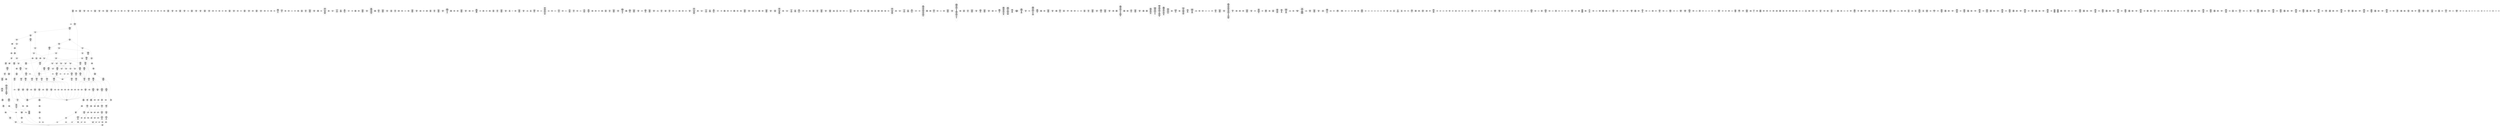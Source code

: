 /* Generated by GvGen v.1.0 (https://www.github.com/stricaud/gvgen) */

digraph G {
compound=true;
   node1 [label="[anywhere]"];
   node2 [label="# 0x0
PUSHX Data
PUSHX Data
MSTORE
CALLVALUE
ISZERO
PUSHX Data
JUMPI
"];
   node3 [label="# 0xc
PUSHX Data
REVERT
"];
   node4 [label="# 0x10
JUMPDEST
PUSHX LogicData
CALLDATASIZE
LT
PUSHX Data
JUMPI
"];
   node5 [label="# 0x1a
PUSHX Data
CALLDATALOAD
PUSHX BitData
SHR
PUSHX LogicData
GT
PUSHX Data
JUMPI
"];
   node6 [label="# 0x2b
PUSHX LogicData
GT
PUSHX Data
JUMPI
"];
   node7 [label="# 0x36
PUSHX LogicData
GT
PUSHX Data
JUMPI
"];
   node8 [label="# 0x41
PUSHX LogicData
EQ
PUSHX Data
JUMPI
"];
   node9 [label="# 0x4c
PUSHX LogicData
EQ
PUSHX Data
JUMPI
"];
   node10 [label="# 0x57
PUSHX LogicData
EQ
PUSHX Data
JUMPI
"];
   node11 [label="# 0x62
PUSHX LogicData
EQ
PUSHX Data
JUMPI
"];
   node12 [label="# 0x6d
PUSHX Data
JUMP
"];
   node13 [label="# 0x71
JUMPDEST
PUSHX LogicData
EQ
PUSHX Data
JUMPI
"];
   node14 [label="# 0x7d
PUSHX LogicData
EQ
PUSHX Data
JUMPI
"];
   node15 [label="# 0x88
PUSHX LogicData
EQ
PUSHX Data
JUMPI
"];
   node16 [label="# 0x93
PUSHX Data
JUMP
"];
   node17 [label="# 0x97
JUMPDEST
PUSHX LogicData
EQ
PUSHX Data
JUMPI
"];
   node18 [label="# 0xa3
PUSHX LogicData
EQ
PUSHX Data
JUMPI
"];
   node19 [label="# 0xae
PUSHX LogicData
EQ
PUSHX Data
JUMPI
"];
   node20 [label="# 0xb9
PUSHX LogicData
EQ
PUSHX Data
JUMPI
"];
   node21 [label="# 0xc4
PUSHX LogicData
EQ
PUSHX Data
JUMPI
"];
   node22 [label="# 0xcf
PUSHX LogicData
EQ
PUSHX Data
JUMPI
"];
   node23 [label="# 0xda
PUSHX Data
JUMP
"];
   node24 [label="# 0xde
JUMPDEST
PUSHX LogicData
GT
PUSHX Data
JUMPI
"];
   node25 [label="# 0xea
PUSHX LogicData
GT
PUSHX Data
JUMPI
"];
   node26 [label="# 0xf5
PUSHX LogicData
EQ
PUSHX Data
JUMPI
"];
   node27 [label="# 0x100
PUSHX LogicData
EQ
PUSHX Data
JUMPI
"];
   node28 [label="# 0x10b
PUSHX LogicData
EQ
PUSHX Data
JUMPI
"];
   node29 [label="# 0x116
PUSHX LogicData
EQ
PUSHX Data
JUMPI
"];
   node30 [label="# 0x121
PUSHX Data
JUMP
"];
   node31 [label="# 0x125
JUMPDEST
PUSHX LogicData
EQ
PUSHX Data
JUMPI
"];
   node32 [label="# 0x131
PUSHX LogicData
EQ
PUSHX Data
JUMPI
"];
   node33 [label="# 0x13c
PUSHX LogicData
EQ
PUSHX Data
JUMPI
"];
   node34 [label="# 0x147
PUSHX Data
JUMP
"];
   node35 [label="# 0x14b
JUMPDEST
PUSHX LogicData
EQ
PUSHX Data
JUMPI
"];
   node36 [label="# 0x157
PUSHX LogicData
EQ
PUSHX Data
JUMPI
"];
   node37 [label="# 0x162
PUSHX LogicData
EQ
PUSHX Data
JUMPI
"];
   node38 [label="# 0x16d
PUSHX LogicData
EQ
PUSHX Data
JUMPI
"];
   node39 [label="# 0x178
PUSHX LogicData
EQ
PUSHX Data
JUMPI
"];
   node40 [label="# 0x183
PUSHX LogicData
EQ
PUSHX Data
JUMPI
"];
   node41 [label="# 0x18e
JUMPDEST
PUSHX Data
REVERT
"];
   node42 [label="# 0x193
JUMPDEST
PUSHX Data
PUSHX ArithData
CALLDATASIZE
SUB
ADD
PUSHX Data
PUSHX Data
JUMP
"];
   node43 [label="# 0x1a8
JUMPDEST
PUSHX Data
JUMP
"];
   node44 [label="# 0x1ad
JUMPDEST
PUSHX MemData
MLOAD
PUSHX Data
PUSHX Data
JUMP
"];
   node45 [label="# 0x1ba
JUMPDEST
PUSHX MemData
MLOAD
SUB
RETURN
"];
   node46 [label="# 0x1c3
JUMPDEST
PUSHX Data
PUSHX ArithData
CALLDATASIZE
SUB
ADD
PUSHX Data
PUSHX Data
JUMP
"];
   node47 [label="# 0x1d8
JUMPDEST
PUSHX Data
JUMP
"];
   node48 [label="# 0x1dd
JUMPDEST
STOP
"];
   node49 [label="# 0x1df
JUMPDEST
PUSHX Data
PUSHX Data
JUMP
"];
   node50 [label="# 0x1e7
JUMPDEST
PUSHX MemData
MLOAD
PUSHX Data
PUSHX Data
JUMP
"];
   node51 [label="# 0x1f4
JUMPDEST
PUSHX MemData
MLOAD
SUB
RETURN
"];
   node52 [label="# 0x1fd
JUMPDEST
PUSHX Data
PUSHX ArithData
CALLDATASIZE
SUB
ADD
PUSHX Data
PUSHX Data
JUMP
"];
   node53 [label="# 0x212
JUMPDEST
PUSHX Data
JUMP
"];
   node54 [label="# 0x217
JUMPDEST
PUSHX MemData
MLOAD
PUSHX Data
PUSHX Data
JUMP
"];
   node55 [label="# 0x224
JUMPDEST
PUSHX MemData
MLOAD
SUB
RETURN
"];
   node56 [label="# 0x22d
JUMPDEST
PUSHX Data
PUSHX ArithData
CALLDATASIZE
SUB
ADD
PUSHX Data
PUSHX Data
JUMP
"];
   node57 [label="# 0x242
JUMPDEST
PUSHX Data
JUMP
"];
   node58 [label="# 0x247
JUMPDEST
STOP
"];
   node59 [label="# 0x249
JUMPDEST
PUSHX Data
PUSHX ArithData
CALLDATASIZE
SUB
ADD
PUSHX Data
PUSHX Data
JUMP
"];
   node60 [label="# 0x25e
JUMPDEST
PUSHX Data
JUMP
"];
   node61 [label="# 0x263
JUMPDEST
STOP
"];
   node62 [label="# 0x265
JUMPDEST
PUSHX Data
PUSHX Data
JUMP
"];
   node63 [label="# 0x26d
JUMPDEST
PUSHX MemData
MLOAD
PUSHX Data
PUSHX Data
JUMP
"];
   node64 [label="# 0x27a
JUMPDEST
PUSHX MemData
MLOAD
SUB
RETURN
"];
   node65 [label="# 0x283
JUMPDEST
PUSHX Data
PUSHX ArithData
CALLDATASIZE
SUB
ADD
PUSHX Data
PUSHX Data
JUMP
"];
   node66 [label="# 0x298
JUMPDEST
PUSHX Data
JUMP
"];
   node67 [label="# 0x29d
JUMPDEST
STOP
"];
   node68 [label="# 0x29f
JUMPDEST
PUSHX Data
PUSHX ArithData
CALLDATASIZE
SUB
ADD
PUSHX Data
PUSHX Data
JUMP
"];
   node69 [label="# 0x2b4
JUMPDEST
PUSHX Data
JUMP
"];
   node70 [label="# 0x2b9
JUMPDEST
STOP
"];
   node71 [label="# 0x2bb
JUMPDEST
PUSHX Data
PUSHX ArithData
CALLDATASIZE
SUB
ADD
PUSHX Data
PUSHX Data
JUMP
"];
   node72 [label="# 0x2d0
JUMPDEST
PUSHX Data
JUMP
"];
   node73 [label="# 0x2d5
JUMPDEST
STOP
"];
   node74 [label="# 0x2d7
JUMPDEST
PUSHX Data
PUSHX ArithData
CALLDATASIZE
SUB
ADD
PUSHX Data
PUSHX Data
JUMP
"];
   node75 [label="# 0x2ec
JUMPDEST
PUSHX Data
JUMP
"];
   node76 [label="# 0x2f1
JUMPDEST
STOP
"];
   node77 [label="# 0x2f3
JUMPDEST
PUSHX Data
PUSHX ArithData
CALLDATASIZE
SUB
ADD
PUSHX Data
PUSHX Data
JUMP
"];
   node78 [label="# 0x308
JUMPDEST
PUSHX Data
JUMP
"];
   node79 [label="# 0x30d
JUMPDEST
STOP
"];
   node80 [label="# 0x30f
JUMPDEST
PUSHX Data
PUSHX ArithData
CALLDATASIZE
SUB
ADD
PUSHX Data
PUSHX Data
JUMP
"];
   node81 [label="# 0x324
JUMPDEST
PUSHX Data
JUMP
"];
   node82 [label="# 0x329
JUMPDEST
PUSHX MemData
MLOAD
PUSHX Data
PUSHX Data
JUMP
"];
   node83 [label="# 0x336
JUMPDEST
PUSHX MemData
MLOAD
SUB
RETURN
"];
   node84 [label="# 0x33f
JUMPDEST
PUSHX Data
PUSHX ArithData
CALLDATASIZE
SUB
ADD
PUSHX Data
PUSHX Data
JUMP
"];
   node85 [label="# 0x354
JUMPDEST
PUSHX Data
JUMP
"];
   node86 [label="# 0x359
JUMPDEST
PUSHX MemData
MLOAD
PUSHX Data
PUSHX Data
JUMP
"];
   node87 [label="# 0x366
JUMPDEST
PUSHX MemData
MLOAD
SUB
RETURN
"];
   node88 [label="# 0x36f
JUMPDEST
PUSHX Data
PUSHX Data
JUMP
"];
   node89 [label="# 0x377
JUMPDEST
STOP
"];
   node90 [label="# 0x379
JUMPDEST
PUSHX Data
PUSHX Data
JUMP
"];
   node91 [label="# 0x381
JUMPDEST
PUSHX MemData
MLOAD
PUSHX Data
PUSHX Data
JUMP
"];
   node92 [label="# 0x38e
JUMPDEST
PUSHX MemData
MLOAD
SUB
RETURN
"];
   node93 [label="# 0x397
JUMPDEST
PUSHX Data
PUSHX Data
JUMP
"];
   node94 [label="# 0x39f
JUMPDEST
PUSHX MemData
MLOAD
PUSHX Data
PUSHX Data
JUMP
"];
   node95 [label="# 0x3ac
JUMPDEST
PUSHX MemData
MLOAD
SUB
RETURN
"];
   node96 [label="# 0x3b5
JUMPDEST
PUSHX Data
PUSHX Data
JUMP
"];
   node97 [label="# 0x3bd
JUMPDEST
PUSHX MemData
MLOAD
PUSHX Data
PUSHX Data
JUMP
"];
   node98 [label="# 0x3ca
JUMPDEST
PUSHX MemData
MLOAD
SUB
RETURN
"];
   node99 [label="# 0x3d3
JUMPDEST
PUSHX Data
PUSHX ArithData
CALLDATASIZE
SUB
ADD
PUSHX Data
PUSHX Data
JUMP
"];
   node100 [label="# 0x3e8
JUMPDEST
PUSHX Data
JUMP
"];
   node101 [label="# 0x3ed
JUMPDEST
STOP
"];
   node102 [label="# 0x3ef
JUMPDEST
PUSHX Data
PUSHX ArithData
CALLDATASIZE
SUB
ADD
PUSHX Data
PUSHX Data
JUMP
"];
   node103 [label="# 0x404
JUMPDEST
PUSHX Data
JUMP
"];
   node104 [label="# 0x409
JUMPDEST
STOP
"];
   node105 [label="# 0x40b
JUMPDEST
PUSHX Data
PUSHX ArithData
CALLDATASIZE
SUB
ADD
PUSHX Data
PUSHX Data
JUMP
"];
   node106 [label="# 0x420
JUMPDEST
PUSHX Data
JUMP
"];
   node107 [label="# 0x425
JUMPDEST
PUSHX MemData
MLOAD
PUSHX Data
PUSHX Data
JUMP
"];
   node108 [label="# 0x432
JUMPDEST
PUSHX MemData
MLOAD
SUB
RETURN
"];
   node109 [label="# 0x43b
JUMPDEST
PUSHX Data
PUSHX ArithData
CALLDATASIZE
SUB
ADD
PUSHX Data
PUSHX Data
JUMP
"];
   node110 [label="# 0x450
JUMPDEST
PUSHX Data
JUMP
"];
   node111 [label="# 0x455
JUMPDEST
STOP
"];
   node112 [label="# 0x457
JUMPDEST
PUSHX Data
PUSHX Data
JUMP
"];
   node113 [label="# 0x45f
JUMPDEST
PUSHX MemData
MLOAD
PUSHX Data
PUSHX Data
JUMP
"];
   node114 [label="# 0x46c
JUMPDEST
PUSHX MemData
MLOAD
SUB
RETURN
"];
   node115 [label="# 0x475
JUMPDEST
PUSHX Data
PUSHX ArithData
CALLDATASIZE
SUB
ADD
PUSHX Data
PUSHX Data
JUMP
"];
   node116 [label="# 0x48a
JUMPDEST
PUSHX Data
JUMP
"];
   node117 [label="# 0x48f
JUMPDEST
PUSHX MemData
MLOAD
PUSHX Data
PUSHX Data
JUMP
"];
   node118 [label="# 0x49c
JUMPDEST
PUSHX MemData
MLOAD
SUB
RETURN
"];
   node119 [label="# 0x4a5
JUMPDEST
PUSHX Data
PUSHX ArithData
CALLDATASIZE
SUB
ADD
PUSHX Data
PUSHX Data
JUMP
"];
   node120 [label="# 0x4ba
JUMPDEST
PUSHX Data
JUMP
"];
   node121 [label="# 0x4bf
JUMPDEST
STOP
"];
   node122 [label="# 0x4c1
JUMPDEST
PUSHX Data
PUSHX ArithData
CALLDATASIZE
SUB
ADD
PUSHX Data
PUSHX Data
JUMP
"];
   node123 [label="# 0x4d6
JUMPDEST
PUSHX Data
JUMP
"];
   node124 [label="# 0x4db
JUMPDEST
STOP
"];
   node125 [label="# 0x4dd
JUMPDEST
PUSHX Data
PUSHX BitData
PUSHX BitData
NOT
AND
PUSHX BitData
NOT
AND
EQ
PUSHX Data
JUMPI
"];
   node126 [label="# 0x546
PUSHX BitData
PUSHX BitData
NOT
AND
PUSHX BitData
NOT
AND
EQ
"];
   node127 [label="# 0x5a8
JUMPDEST
PUSHX Data
JUMPI
"];
   node128 [label="# 0x5ae
PUSHX Data
PUSHX Data
JUMP
"];
   node129 [label="# 0x5b7
JUMPDEST
"];
   node130 [label="# 0x5b8
JUMPDEST
JUMP
"];
   node131 [label="# 0x5bf
JUMPDEST
PUSHX Data
PUSHX Data
JUMP
"];
   node132 [label="# 0x5c7
JUMPDEST
PUSHX BitData
AND
PUSHX Data
PUSHX Data
JUMP
"];
   node133 [label="# 0x5e5
JUMPDEST
PUSHX BitData
AND
EQ
PUSHX Data
JUMPI
"];
   node134 [label="# 0x601
PUSHX MemData
MLOAD
PUSHX Data
MSTORE
PUSHX ArithData
ADD
PUSHX Data
PUSHX Data
JUMP
"];
   node135 [label="# 0x632
JUMPDEST
PUSHX MemData
MLOAD
SUB
REVERT
"];
   node136 [label="# 0x63b
JUMPDEST
PUSHX Data
PUSHX Data
PUSHX Data
JUMP
"];
   node137 [label="# 0x64c
JUMPDEST
JUMP
"];
   node138 [label="# 0x651
JUMPDEST
PUSHX Data
PUSHX StorData
SLOAD
PUSHX Data
PUSHX Data
JUMP
"];
   node139 [label="# 0x660
JUMPDEST
PUSHX ArithData
ADD
PUSHX ArithData
DIV
MUL
PUSHX ArithData
ADD
PUSHX MemData
MLOAD
ADD
PUSHX Data
MSTORE
MSTORE
PUSHX ArithData
ADD
SLOAD
PUSHX Data
PUSHX Data
JUMP
"];
   node140 [label="# 0x68c
JUMPDEST
ISZERO
PUSHX Data
JUMPI
"];
   node141 [label="# 0x693
PUSHX LogicData
LT
PUSHX Data
JUMPI
"];
   node142 [label="# 0x69b
PUSHX ArithData
SLOAD
DIV
MUL
MSTORE
PUSHX ArithData
ADD
PUSHX Data
JUMP
"];
   node143 [label="# 0x6ae
JUMPDEST
ADD
PUSHX Data
MSTORE
PUSHX Data
PUSHX Data
SHA3
"];
   node144 [label="# 0x6bc
JUMPDEST
SLOAD
MSTORE
PUSHX ArithData
ADD
PUSHX ArithData
ADD
GT
PUSHX Data
JUMPI
"];
   node145 [label="# 0x6d0
SUB
PUSHX BitData
AND
ADD
"];
   node146 [label="# 0x6d9
JUMPDEST
JUMP
"];
   node147 [label="# 0x6e3
JUMPDEST
PUSHX Data
PUSHX Data
PUSHX Data
JUMP
"];
   node148 [label="# 0x6ee
JUMPDEST
PUSHX Data
JUMPI
"];
   node149 [label="# 0x6f3
PUSHX MemData
MLOAD
PUSHX Data
MSTORE
PUSHX ArithData
ADD
PUSHX Data
PUSHX Data
JUMP
"];
   node150 [label="# 0x724
JUMPDEST
PUSHX MemData
MLOAD
SUB
REVERT
"];
   node151 [label="# 0x72d
JUMPDEST
PUSHX Data
PUSHX Data
PUSHX ArithData
MSTORE
PUSHX ArithData
ADD
MSTORE
PUSHX ArithData
ADD
PUSHX Data
SHA3
PUSHX ArithData
SLOAD
PUSHX ArithData
EXP
DIV
PUSHX BitData
AND
JUMP
"];
   node152 [label="# 0x76e
JUMPDEST
PUSHX Data
PUSHX Data
PUSHX Data
JUMP
"];
   node153 [label="# 0x779
JUMPDEST
PUSHX BitData
AND
PUSHX BitData
AND
SUB
PUSHX Data
JUMPI
"];
   node154 [label="# 0x7af
PUSHX MemData
MLOAD
PUSHX Data
MSTORE
PUSHX ArithData
ADD
PUSHX Data
PUSHX Data
JUMP
"];
   node155 [label="# 0x7e0
JUMPDEST
PUSHX MemData
MLOAD
SUB
REVERT
"];
   node156 [label="# 0x7e9
JUMPDEST
PUSHX BitData
AND
PUSHX Data
PUSHX Data
JUMP
"];
   node157 [label="# 0x808
JUMPDEST
PUSHX BitData
AND
EQ
PUSHX Data
JUMPI
"];
   node158 [label="# 0x825
PUSHX Data
PUSHX Data
PUSHX Data
JUMP
"];
   node159 [label="# 0x831
JUMPDEST
PUSHX Data
JUMP
"];
   node160 [label="# 0x836
JUMPDEST
"];
   node161 [label="# 0x837
JUMPDEST
PUSHX Data
JUMPI
"];
   node162 [label="# 0x83c
PUSHX MemData
MLOAD
PUSHX Data
MSTORE
PUSHX ArithData
ADD
PUSHX Data
PUSHX Data
JUMP
"];
   node163 [label="# 0x86d
JUMPDEST
PUSHX MemData
MLOAD
SUB
REVERT
"];
   node164 [label="# 0x876
JUMPDEST
PUSHX Data
PUSHX Data
JUMP
"];
   node165 [label="# 0x880
JUMPDEST
JUMP
"];
   node166 [label="# 0x885
JUMPDEST
PUSHX Data
PUSHX Data
JUMP
"];
   node167 [label="# 0x88d
JUMPDEST
PUSHX BitData
AND
PUSHX Data
PUSHX Data
JUMP
"];
   node168 [label="# 0x8ab
JUMPDEST
PUSHX BitData
AND
EQ
PUSHX Data
JUMPI
"];
   node169 [label="# 0x8c7
PUSHX MemData
MLOAD
PUSHX Data
MSTORE
PUSHX ArithData
ADD
PUSHX Data
PUSHX Data
JUMP
"];
   node170 [label="# 0x8f8
JUMPDEST
PUSHX MemData
MLOAD
SUB
REVERT
"];
   node171 [label="# 0x901
JUMPDEST
PUSHX StorData
PUSHX ArithData
PUSHX ArithData
EXP
SLOAD
PUSHX ArithData
MUL
NOT
AND
ISZERO
ISZERO
MUL
OR
SSTORE
JUMP
"];
   node172 [label="# 0x91e
JUMPDEST
PUSHX Data
PUSHX StorData
SLOAD
JUMP
"];
   node173 [label="# 0x928
JUMPDEST
PUSHX Data
PUSHX Data
PUSHX Data
JUMP
"];
   node174 [label="# 0x933
JUMPDEST
PUSHX Data
JUMP
"];
   node175 [label="# 0x939
JUMPDEST
PUSHX Data
JUMPI
"];
   node176 [label="# 0x93e
PUSHX MemData
MLOAD
PUSHX Data
MSTORE
PUSHX ArithData
ADD
PUSHX Data
PUSHX Data
JUMP
"];
   node177 [label="# 0x96f
JUMPDEST
PUSHX MemData
MLOAD
SUB
REVERT
"];
   node178 [label="# 0x978
JUMPDEST
PUSHX Data
PUSHX Data
JUMP
"];
   node179 [label="# 0x983
JUMPDEST
JUMP
"];
   node180 [label="# 0x988
JUMPDEST
PUSHX Data
PUSHX MemData
MLOAD
PUSHX ArithData
ADD
PUSHX Data
MSTORE
PUSHX Data
MSTORE
PUSHX Data
JUMP
"];
   node181 [label="# 0x9a3
JUMPDEST
JUMP
"];
   node182 [label="# 0x9a8
JUMPDEST
PUSHX Data
PUSHX Data
JUMP
"];
   node183 [label="# 0x9b1
JUMPDEST
JUMP
"];
   node184 [label="# 0x9b4
JUMPDEST
PUSHX Data
PUSHX Data
JUMP
"];
   node185 [label="# 0x9bc
JUMPDEST
PUSHX BitData
AND
PUSHX Data
PUSHX Data
JUMP
"];
   node186 [label="# 0x9da
JUMPDEST
PUSHX BitData
AND
EQ
PUSHX Data
JUMPI
"];
   node187 [label="# 0x9f6
PUSHX MemData
MLOAD
PUSHX Data
MSTORE
PUSHX ArithData
ADD
PUSHX Data
PUSHX Data
JUMP
"];
   node188 [label="# 0xa27
JUMPDEST
PUSHX MemData
MLOAD
SUB
REVERT
"];
   node189 [label="# 0xa30
JUMPDEST
EQ
ISZERO
PUSHX Data
JUMPI
"];
   node190 [label="# 0xa40
EQ
"];
   node191 [label="# 0xa4a
JUMPDEST
PUSHX Data
JUMPI
"];
   node192 [label="# 0xa4f
PUSHX MemData
MLOAD
PUSHX Data
MSTORE
PUSHX ArithData
ADD
PUSHX Data
PUSHX Data
JUMP
"];
   node193 [label="# 0xa80
JUMPDEST
PUSHX MemData
MLOAD
SUB
REVERT
"];
   node194 [label="# 0xa89
JUMPDEST
PUSHX Data
"];
   node195 [label="# 0xa8c
JUMPDEST
LT
ISZERO
PUSHX Data
JUMPI
"];
   node196 [label="# 0xa98
PUSHX BitData
PUSHX BitData
AND
PUSHX Data
PUSHX Data
LT
PUSHX Data
JUMPI
"];
   node197 [label="# 0xabe
PUSHX Data
PUSHX Data
JUMP
"];
   node198 [label="# 0xac5
JUMPDEST
"];
   node199 [label="# 0xac6
JUMPDEST
PUSHX ArithData
MUL
ADD
CALLDATALOAD
MSTORE
PUSHX ArithData
ADD
MSTORE
PUSHX ArithData
ADD
PUSHX Data
SHA3
PUSHX ArithData
SLOAD
PUSHX ArithData
EXP
DIV
PUSHX BitData
AND
PUSHX BitData
AND
SUB
PUSHX Data
JUMPI
"];
   node200 [label="# 0xb18
LT
PUSHX Data
JUMPI
"];
   node201 [label="# 0xb22
PUSHX Data
PUSHX Data
JUMP
"];
   node202 [label="# 0xb29
JUMPDEST
"];
   node203 [label="# 0xb2a
JUMPDEST
PUSHX ArithData
MUL
ADD
CALLDATALOAD
LT
PUSHX Data
JUMPI
"];
   node204 [label="# 0xb3c
PUSHX Data
PUSHX Data
JUMP
"];
   node205 [label="# 0xb43
JUMPDEST
"];
   node206 [label="# 0xb44
JUMPDEST
PUSHX ArithData
MUL
ADD
PUSHX ArithData
ADD
PUSHX Data
PUSHX Data
JUMP
"];
   node207 [label="# 0xb59
JUMPDEST
PUSHX BitData
AND
LT
PUSHX Data
JUMPI
"];
   node208 [label="# 0xb7a
PUSHX Data
PUSHX Data
JUMP
"];
   node209 [label="# 0xb81
JUMPDEST
"];
   node210 [label="# 0xb82
JUMPDEST
PUSHX ArithData
MUL
ADD
PUSHX ArithData
ADD
PUSHX Data
PUSHX Data
JUMP
"];
   node211 [label="# 0xb97
JUMPDEST
PUSHX BitData
AND
PUSHX Data
PUSHX MemData
MLOAD
PUSHX MemData
MLOAD
SUB
LOGX
"];
   node212 [label="# 0xbda
JUMPDEST
PUSHX Data
PUSHX Data
JUMP
"];
   node213 [label="# 0xbe5
JUMPDEST
PUSHX Data
JUMP
"];
   node214 [label="# 0xbed
JUMPDEST
JUMP
"];
   node215 [label="# 0xbf6
JUMPDEST
PUSHX Data
PUSHX Data
JUMP
"];
   node216 [label="# 0xbfe
JUMPDEST
PUSHX BitData
AND
PUSHX Data
PUSHX Data
JUMP
"];
   node217 [label="# 0xc1c
JUMPDEST
PUSHX BitData
AND
EQ
PUSHX Data
JUMPI
"];
   node218 [label="# 0xc38
PUSHX MemData
MLOAD
PUSHX Data
MSTORE
PUSHX ArithData
ADD
PUSHX Data
PUSHX Data
JUMP
"];
   node219 [label="# 0xc69
JUMPDEST
PUSHX MemData
MLOAD
SUB
REVERT
"];
   node220 [label="# 0xc72
JUMPDEST
PUSHX StorData
PUSHX ArithData
PUSHX ArithData
EXP
SLOAD
PUSHX ArithData
MUL
NOT
AND
PUSHX BitData
AND
MUL
OR
SSTORE
JUMP
"];
   node221 [label="# 0xcb6
JUMPDEST
PUSHX Data
PUSHX Data
PUSHX Data
JUMP
"];
   node222 [label="# 0xcc2
JUMPDEST
PUSHX BitData
PUSHX BitData
AND
PUSHX BitData
AND
SUB
PUSHX Data
JUMPI
"];
   node223 [label="# 0xcf9
PUSHX MemData
MLOAD
PUSHX Data
MSTORE
PUSHX ArithData
ADD
PUSHX Data
PUSHX Data
JUMP
"];
   node224 [label="# 0xd2a
JUMPDEST
PUSHX MemData
MLOAD
SUB
REVERT
"];
   node225 [label="# 0xd33
JUMPDEST
JUMP
"];
   node226 [label="# 0xd3c
JUMPDEST
PUSHX BitData
PUSHX BitData
AND
PUSHX BitData
AND
SUB
PUSHX Data
JUMPI
"];
   node227 [label="# 0xd72
PUSHX MemData
MLOAD
PUSHX Data
MSTORE
PUSHX ArithData
ADD
PUSHX Data
PUSHX Data
JUMP
"];
   node228 [label="# 0xda3
JUMPDEST
PUSHX MemData
MLOAD
SUB
REVERT
"];
   node229 [label="# 0xdac
JUMPDEST
PUSHX Data
"];
   node230 [label="# 0xdb0
JUMPDEST
PUSHX StorData
SLOAD
GT
PUSHX Data
JUMPI
"];
   node231 [label="# 0xdba
PUSHX BitData
AND
PUSHX Data
PUSHX Data
JUMP
"];
   node232 [label="# 0xdd9
JUMPDEST
PUSHX BitData
AND
SUB
PUSHX Data
JUMPI
"];
   node233 [label="# 0xdf5
PUSHX Data
PUSHX Data
JUMP
"];
   node234 [label="# 0xdff
JUMPDEST
"];
   node235 [label="# 0xe03
JUMPDEST
PUSHX Data
PUSHX Data
JUMP
"];
   node236 [label="# 0xe0e
JUMPDEST
PUSHX Data
JUMP
"];
   node237 [label="# 0xe16
JUMPDEST
JUMP
"];
   node238 [label="# 0xe20
JUMPDEST
PUSHX Data
PUSHX Data
JUMP
"];
   node239 [label="# 0xe28
JUMPDEST
PUSHX BitData
AND
PUSHX Data
PUSHX Data
JUMP
"];
   node240 [label="# 0xe46
JUMPDEST
PUSHX BitData
AND
EQ
PUSHX Data
JUMPI
"];
   node241 [label="# 0xe62
PUSHX MemData
MLOAD
PUSHX Data
MSTORE
PUSHX ArithData
ADD
PUSHX Data
PUSHX Data
JUMP
"];
   node242 [label="# 0xe93
JUMPDEST
PUSHX MemData
MLOAD
SUB
REVERT
"];
   node243 [label="# 0xe9c
JUMPDEST
PUSHX Data
PUSHX Data
PUSHX Data
JUMP
"];
   node244 [label="# 0xea6
JUMPDEST
JUMP
"];
   node245 [label="# 0xea8
JUMPDEST
PUSHX Data
PUSHX Data
PUSHX Data
JUMP
"];
   node246 [label="# 0xeb2
JUMPDEST
PUSHX BitData
AND
PUSHX Data
SLOAD
PUSHX ArithData
EXP
DIV
PUSHX BitData
AND
PUSHX BitData
AND
EQ
JUMP
"];
   node247 [label="# 0xf05
JUMPDEST
PUSHX StorData
PUSHX ArithData
SLOAD
PUSHX ArithData
EXP
DIV
PUSHX BitData
AND
JUMP
"];
   node248 [label="# 0xf2e
JUMPDEST
PUSHX Data
PUSHX StorData
SLOAD
PUSHX Data
PUSHX Data
JUMP
"];
   node249 [label="# 0xf3d
JUMPDEST
PUSHX ArithData
ADD
PUSHX ArithData
DIV
MUL
PUSHX ArithData
ADD
PUSHX MemData
MLOAD
ADD
PUSHX Data
MSTORE
MSTORE
PUSHX ArithData
ADD
SLOAD
PUSHX Data
PUSHX Data
JUMP
"];
   node250 [label="# 0xf69
JUMPDEST
ISZERO
PUSHX Data
JUMPI
"];
   node251 [label="# 0xf70
PUSHX LogicData
LT
PUSHX Data
JUMPI
"];
   node252 [label="# 0xf78
PUSHX ArithData
SLOAD
DIV
MUL
MSTORE
PUSHX ArithData
ADD
PUSHX Data
JUMP
"];
   node253 [label="# 0xf8b
JUMPDEST
ADD
PUSHX Data
MSTORE
PUSHX Data
PUSHX Data
SHA3
"];
   node254 [label="# 0xf99
JUMPDEST
SLOAD
MSTORE
PUSHX ArithData
ADD
PUSHX ArithData
ADD
GT
PUSHX Data
JUMPI
"];
   node255 [label="# 0xfad
SUB
PUSHX BitData
AND
ADD
"];
   node256 [label="# 0xfb6
JUMPDEST
JUMP
"];
   node257 [label="# 0xfc0
JUMPDEST
PUSHX Data
PUSHX Data
PUSHX Data
JUMP
"];
   node258 [label="# 0xfcb
JUMPDEST
PUSHX Data
JUMP
"];
   node259 [label="# 0xfd2
JUMPDEST
JUMP
"];
   node260 [label="# 0xfd6
JUMPDEST
PUSHX Data
PUSHX Data
PUSHX Data
JUMP
"];
   node261 [label="# 0xfe1
JUMPDEST
PUSHX Data
JUMP
"];
   node262 [label="# 0xfe7
JUMPDEST
PUSHX Data
JUMPI
"];
   node263 [label="# 0xfec
PUSHX MemData
MLOAD
PUSHX Data
MSTORE
PUSHX ArithData
ADD
PUSHX Data
PUSHX Data
JUMP
"];
   node264 [label="# 0x101d
JUMPDEST
PUSHX MemData
MLOAD
SUB
REVERT
"];
   node265 [label="# 0x1026
JUMPDEST
PUSHX Data
PUSHX Data
JUMP
"];
   node266 [label="# 0x1032
JUMPDEST
JUMP
"];
   node267 [label="# 0x1038
JUMPDEST
PUSHX Data
PUSHX Data
PUSHX Data
JUMP
"];
   node268 [label="# 0x1043
JUMPDEST
PUSHX Data
JUMPI
"];
   node269 [label="# 0x1048
PUSHX MemData
MLOAD
PUSHX Data
MSTORE
PUSHX ArithData
ADD
PUSHX Data
PUSHX Data
JUMP
"];
   node270 [label="# 0x1079
JUMPDEST
PUSHX MemData
MLOAD
SUB
REVERT
"];
   node271 [label="# 0x1082
JUMPDEST
PUSHX StorData
SLOAD
PUSHX Data
PUSHX Data
JUMP
"];
   node272 [label="# 0x108f
JUMPDEST
PUSHX ArithData
ADD
PUSHX ArithData
DIV
MUL
PUSHX ArithData
ADD
PUSHX MemData
MLOAD
ADD
PUSHX Data
MSTORE
MSTORE
PUSHX ArithData
ADD
SLOAD
PUSHX Data
PUSHX Data
JUMP
"];
   node273 [label="# 0x10bb
JUMPDEST
ISZERO
PUSHX Data
JUMPI
"];
   node274 [label="# 0x10c2
PUSHX LogicData
LT
PUSHX Data
JUMPI
"];
   node275 [label="# 0x10ca
PUSHX ArithData
SLOAD
DIV
MUL
MSTORE
PUSHX ArithData
ADD
PUSHX Data
JUMP
"];
   node276 [label="# 0x10dd
JUMPDEST
ADD
PUSHX Data
MSTORE
PUSHX Data
PUSHX Data
SHA3
"];
   node277 [label="# 0x10eb
JUMPDEST
SLOAD
MSTORE
PUSHX ArithData
ADD
PUSHX ArithData
ADD
GT
PUSHX Data
JUMPI
"];
   node278 [label="# 0x10ff
SUB
PUSHX BitData
AND
ADD
"];
   node279 [label="# 0x1108
JUMPDEST
JUMP
"];
   node280 [label="# 0x1114
JUMPDEST
PUSHX Data
PUSHX Data
JUMP
"];
   node281 [label="# 0x111c
JUMPDEST
PUSHX BitData
AND
PUSHX Data
PUSHX Data
JUMP
"];
   node282 [label="# 0x113a
JUMPDEST
PUSHX BitData
AND
EQ
PUSHX Data
JUMPI
"];
   node283 [label="# 0x1156
PUSHX MemData
MLOAD
PUSHX Data
MSTORE
PUSHX ArithData
ADD
PUSHX Data
PUSHX Data
JUMP
"];
   node284 [label="# 0x1187
JUMPDEST
PUSHX MemData
MLOAD
SUB
REVERT
"];
   node285 [label="# 0x1190
JUMPDEST
PUSHX Data
PUSHX StorData
SLOAD
PUSHX Data
PUSHX Data
JUMP
"];
   node286 [label="# 0x11a6
JUMPDEST
PUSHX Data
SSTORE
PUSHX Data
"];
   node287 [label="# 0x11af
JUMPDEST
LT
ISZERO
PUSHX Data
JUMPI
"];
   node288 [label="# 0x11bb
PUSHX Data
LT
PUSHX Data
JUMPI
"];
   node289 [label="# 0x11c8
PUSHX Data
PUSHX Data
JUMP
"];
   node290 [label="# 0x11cf
JUMPDEST
"];
   node291 [label="# 0x11d0
JUMPDEST
PUSHX ArithData
MUL
ADD
PUSHX ArithData
ADD
PUSHX Data
PUSHX Data
JUMP
"];
   node292 [label="# 0x11e5
JUMPDEST
PUSHX Data
PUSHX Data
JUMP
"];
   node293 [label="# 0x11f1
JUMPDEST
PUSHX Data
JUMP
"];
   node294 [label="# 0x11f6
JUMPDEST
PUSHX Data
PUSHX Data
JUMP
"];
   node295 [label="# 0x1201
JUMPDEST
PUSHX Data
JUMP
"];
   node296 [label="# 0x1209
JUMPDEST
PUSHX StorData
SLOAD
PUSHX Data
PUSHX Data
PUSHX Data
JUMP
"];
   node297 [label="# 0x121e
JUMPDEST
PUSHX Data
PUSHX Data
JUMP
"];
   node298 [label="# 0x1228
JUMPDEST
GT
ISZERO
PUSHX Data
JUMPI
"];
   node299 [label="# 0x122f
PUSHX Data
PUSHX Data
PUSHX Data
JUMP
"];
   node300 [label="# 0x123f
JUMPDEST
PUSHX Data
PUSHX Data
JUMP
"];
   node301 [label="# 0x1249
JUMPDEST
PUSHX Data
SSTORE
"];
   node302 [label="# 0x1250
JUMPDEST
JUMP
"];
   node303 [label="# 0x1255
JUMPDEST
PUSHX Data
PUSHX StorData
SLOAD
PUSHX Data
PUSHX Data
JUMP
"];
   node304 [label="# 0x1264
JUMPDEST
PUSHX ArithData
ADD
PUSHX ArithData
DIV
MUL
PUSHX ArithData
ADD
PUSHX MemData
MLOAD
ADD
PUSHX Data
MSTORE
MSTORE
PUSHX ArithData
ADD
SLOAD
PUSHX Data
PUSHX Data
JUMP
"];
   node305 [label="# 0x1290
JUMPDEST
ISZERO
PUSHX Data
JUMPI
"];
   node306 [label="# 0x1297
PUSHX LogicData
LT
PUSHX Data
JUMPI
"];
   node307 [label="# 0x129f
PUSHX ArithData
SLOAD
DIV
MUL
MSTORE
PUSHX ArithData
ADD
PUSHX Data
JUMP
"];
   node308 [label="# 0x12b2
JUMPDEST
ADD
PUSHX Data
MSTORE
PUSHX Data
PUSHX Data
SHA3
"];
   node309 [label="# 0x12c0
JUMPDEST
SLOAD
MSTORE
PUSHX ArithData
ADD
PUSHX ArithData
ADD
GT
PUSHX Data
JUMPI
"];
   node310 [label="# 0x12d4
SUB
PUSHX BitData
AND
ADD
"];
   node311 [label="# 0x12dd
JUMPDEST
JUMP
"];
   node312 [label="# 0x12e7
JUMPDEST
PUSHX Data
PUSHX Data
PUSHX ArithData
PUSHX BitData
AND
PUSHX BitData
AND
MSTORE
PUSHX ArithData
ADD
MSTORE
PUSHX ArithData
ADD
PUSHX Data
SHA3
PUSHX ArithData
PUSHX BitData
AND
PUSHX BitData
AND
MSTORE
PUSHX ArithData
ADD
MSTORE
PUSHX ArithData
ADD
PUSHX Data
SHA3
PUSHX ArithData
SLOAD
PUSHX ArithData
EXP
DIV
PUSHX BitData
AND
JUMP
"];
   node313 [label="# 0x137b
JUMPDEST
PUSHX Data
PUSHX Data
PUSHX Data
JUMP
"];
   node314 [label="# 0x1386
JUMPDEST
PUSHX Data
PUSHX Data
JUMP
"];
   node315 [label="# 0x1390
JUMPDEST
PUSHX BitData
AND
PUSHX BitData
AND
EQ
PUSHX Data
JUMPI
"];
   node316 [label="# 0x13c4
PUSHX Data
PUSHX Data
JUMP
"];
   node317 [label="# 0x13cc
JUMPDEST
"];
   node318 [label="# 0x13cd
JUMPDEST
PUSHX Data
JUMPI
"];
   node319 [label="# 0x13d2
PUSHX MemData
MLOAD
PUSHX Data
MSTORE
PUSHX ArithData
ADD
PUSHX Data
PUSHX Data
JUMP
"];
   node320 [label="# 0x1403
JUMPDEST
PUSHX MemData
MLOAD
SUB
REVERT
"];
   node321 [label="# 0x140c
JUMPDEST
PUSHX LogicData
PUSHX Data
PUSHX ArithData
MSTORE
PUSHX ArithData
ADD
MSTORE
PUSHX ArithData
ADD
PUSHX Data
SHA3
PUSHX ArithData
PUSHX ArithData
EXP
SLOAD
PUSHX ArithData
MUL
NOT
AND
ISZERO
ISZERO
MUL
OR
SSTORE
PUSHX Data
PUSHX ArithData
MSTORE
PUSHX ArithData
ADD
MSTORE
PUSHX ArithData
ADD
PUSHX Data
SHA3
PUSHX ArithData
PUSHX ArithData
EXP
SLOAD
PUSHX ArithData
MUL
NOT
AND
PUSHX BitData
AND
MUL
OR
SSTORE
JUMP
"];
   node322 [label="# 0x148e
JUMPDEST
PUSHX Data
PUSHX Data
JUMP
"];
   node323 [label="# 0x1496
JUMPDEST
PUSHX BitData
AND
PUSHX Data
PUSHX Data
JUMP
"];
   node324 [label="# 0x14b4
JUMPDEST
PUSHX BitData
AND
EQ
PUSHX Data
JUMPI
"];
   node325 [label="# 0x14d0
PUSHX MemData
MLOAD
PUSHX Data
MSTORE
PUSHX ArithData
ADD
PUSHX Data
PUSHX Data
JUMP
"];
   node326 [label="# 0x1501
JUMPDEST
PUSHX MemData
MLOAD
SUB
REVERT
"];
   node327 [label="# 0x150a
JUMPDEST
PUSHX BitData
PUSHX BitData
AND
PUSHX BitData
AND
SUB
PUSHX Data
JUMPI
"];
   node328 [label="# 0x153f
PUSHX MemData
MLOAD
PUSHX Data
MSTORE
PUSHX ArithData
ADD
PUSHX Data
PUSHX Data
JUMP
"];
   node329 [label="# 0x1570
JUMPDEST
PUSHX MemData
MLOAD
SUB
REVERT
"];
   node330 [label="# 0x1579
JUMPDEST
PUSHX Data
PUSHX Data
JUMP
"];
   node331 [label="# 0x1582
JUMPDEST
JUMP
"];
   node332 [label="# 0x1585
JUMPDEST
PUSHX Data
PUSHX BitData
PUSHX BitData
NOT
AND
PUSHX BitData
NOT
AND
EQ
JUMP
"];
   node333 [label="# 0x15ef
JUMPDEST
PUSHX Data
CALLER
JUMP
"];
   node334 [label="# 0x15f7
JUMPDEST
PUSHX BitData
PUSHX BitData
AND
PUSHX Data
PUSHX ArithData
MSTORE
PUSHX ArithData
ADD
MSTORE
PUSHX ArithData
ADD
PUSHX Data
SHA3
PUSHX ArithData
SLOAD
PUSHX ArithData
EXP
DIV
PUSHX BitData
AND
PUSHX BitData
AND
EQ
ISZERO
PUSHX Data
JUMPI
"];
   node335 [label="# 0x1662
PUSHX BitData
PUSHX BitData
AND
PUSHX StorData
PUSHX ArithData
SLOAD
PUSHX ArithData
EXP
DIV
PUSHX BitData
AND
PUSHX BitData
AND
PUSHX BitData
PUSHX MemData
MLOAD
PUSHX BitData
AND
PUSHX BitData
SHL
MSTORE
PUSHX ArithData
ADD
PUSHX Data
PUSHX Data
JUMP
"];
   node336 [label="# 0x16d5
JUMPDEST
PUSHX Data
PUSHX MemData
MLOAD
SUB
GAS
STATICCALL
ISZERO
ISZERO
PUSHX Data
JUMPI
"];
   node337 [label="# 0x16e9
RETURNDATASIZE
PUSHX Data
RETURNDATACOPY
RETURNDATASIZE
PUSHX Data
REVERT
"];
   node338 [label="# 0x16f2
JUMPDEST
PUSHX MemData
MLOAD
RETURNDATASIZE
PUSHX BitData
NOT
PUSHX ArithData
ADD
AND
ADD
PUSHX Data
MSTORE
ADD
PUSHX Data
PUSHX Data
JUMP
"];
   node339 [label="# 0x1716
JUMPDEST
PUSHX BitData
AND
EQ
ISZERO
"];
   node340 [label="# 0x172f
JUMPDEST
JUMP
"];
   node341 [label="# 0x1736
JUMPDEST
PUSHX Data
PUSHX ArithData
MSTORE
PUSHX ArithData
ADD
MSTORE
PUSHX ArithData
ADD
PUSHX Data
SHA3
PUSHX ArithData
PUSHX ArithData
EXP
SLOAD
PUSHX ArithData
MUL
NOT
AND
PUSHX BitData
AND
MUL
OR
SSTORE
PUSHX BitData
AND
PUSHX Data
PUSHX Data
JUMP
"];
   node342 [label="# 0x17a9
JUMPDEST
PUSHX BitData
AND
PUSHX Data
PUSHX MemData
MLOAD
PUSHX MemData
MLOAD
SUB
LOGX
JUMP
"];
   node343 [label="# 0x17ef
JUMPDEST
PUSHX Data
PUSHX Data
PUSHX Data
JUMP
"];
   node344 [label="# 0x17fa
JUMPDEST
PUSHX Data
JUMPI
"];
   node345 [label="# 0x17ff
PUSHX MemData
MLOAD
PUSHX Data
MSTORE
PUSHX ArithData
ADD
PUSHX Data
PUSHX Data
JUMP
"];
   node346 [label="# 0x1830
JUMPDEST
PUSHX MemData
MLOAD
SUB
REVERT
"];
   node347 [label="# 0x1839
JUMPDEST
PUSHX Data
PUSHX Data
PUSHX Data
JUMP
"];
   node348 [label="# 0x1844
JUMPDEST
PUSHX BitData
AND
PUSHX BitData
AND
EQ
PUSHX Data
JUMPI
"];
   node349 [label="# 0x187b
PUSHX BitData
AND
PUSHX Data
PUSHX Data
JUMP
"];
   node350 [label="# 0x189b
JUMPDEST
PUSHX BitData
AND
EQ
"];
   node351 [label="# 0x18b3
JUMPDEST
PUSHX Data
JUMPI
"];
   node352 [label="# 0x18b9
PUSHX Data
PUSHX Data
JUMP
"];
   node353 [label="# 0x18c3
JUMPDEST
"];
   node354 [label="# 0x18c4
JUMPDEST
JUMP
"];
   node355 [label="# 0x18cd
JUMPDEST
PUSHX BitData
AND
PUSHX Data
PUSHX Data
JUMP
"];
   node356 [label="# 0x18ed
JUMPDEST
PUSHX BitData
AND
EQ
PUSHX Data
JUMPI
"];
   node357 [label="# 0x1909
PUSHX MemData
MLOAD
PUSHX Data
MSTORE
PUSHX ArithData
ADD
PUSHX Data
PUSHX Data
JUMP
"];
   node358 [label="# 0x193a
JUMPDEST
PUSHX MemData
MLOAD
SUB
REVERT
"];
   node359 [label="# 0x1943
JUMPDEST
PUSHX BitData
PUSHX BitData
AND
PUSHX BitData
AND
SUB
PUSHX Data
JUMPI
"];
   node360 [label="# 0x1978
PUSHX MemData
MLOAD
PUSHX Data
MSTORE
PUSHX ArithData
ADD
PUSHX Data
PUSHX Data
JUMP
"];
   node361 [label="# 0x19a9
JUMPDEST
PUSHX MemData
MLOAD
SUB
REVERT
"];
   node362 [label="# 0x19b2
JUMPDEST
PUSHX Data
PUSHX Data
JUMP
"];
   node363 [label="# 0x19bd
JUMPDEST
PUSHX Data
PUSHX Data
PUSHX Data
JUMP
"];
   node364 [label="# 0x19c8
JUMPDEST
PUSHX Data
PUSHX ArithData
MSTORE
PUSHX ArithData
ADD
MSTORE
PUSHX ArithData
ADD
PUSHX Data
SHA3
PUSHX ArithData
PUSHX ArithData
EXP
SLOAD
PUSHX ArithData
MUL
NOT
AND
PUSHX BitData
AND
MUL
OR
SSTORE
PUSHX BitData
AND
PUSHX BitData
AND
PUSHX Data
PUSHX MemData
MLOAD
PUSHX MemData
MLOAD
SUB
LOGX
JUMP
"];
   node365 [label="# 0x1a7a
JUMPDEST
PUSHX Data
PUSHX Data
PUSHX Data
JUMP
"];
   node366 [label="# 0x1a85
JUMPDEST
PUSHX Data
PUSHX Data
JUMP
"];
   node367 [label="# 0x1a8f
JUMPDEST
PUSHX BitData
AND
PUSHX BitData
AND
EQ
PUSHX Data
JUMPI
"];
   node368 [label="# 0x1ac2
PUSHX MemData
MLOAD
PUSHX Data
MSTORE
PUSHX ArithData
ADD
PUSHX Data
PUSHX Data
JUMP
"];
   node369 [label="# 0x1af3
JUMPDEST
PUSHX MemData
MLOAD
SUB
REVERT
"];
   node370 [label="# 0x1afc
JUMPDEST
PUSHX Data
PUSHX Data
PUSHX Data
JUMP
"];
   node371 [label="# 0x1b08
JUMPDEST
PUSHX Data
PUSHX Data
PUSHX Data
JUMP
"];
   node372 [label="# 0x1b13
JUMPDEST
PUSHX Data
PUSHX ArithData
MSTORE
PUSHX ArithData
ADD
MSTORE
PUSHX ArithData
ADD
PUSHX Data
SHA3
PUSHX ArithData
SLOAD
PUSHX ArithData
EXP
DIV
PUSHX BitData
AND
PUSHX Data
JUMPI
"];
   node373 [label="# 0x1b39
PUSHX LogicData
PUSHX Data
PUSHX ArithData
MSTORE
PUSHX ArithData
ADD
MSTORE
PUSHX ArithData
ADD
PUSHX Data
SHA3
PUSHX ArithData
PUSHX ArithData
EXP
SLOAD
PUSHX ArithData
MUL
NOT
AND
ISZERO
ISZERO
MUL
OR
SSTORE
"];
   node374 [label="# 0x1b65
JUMPDEST
PUSHX ArithData
PUSHX StorData
PUSHX Data
SLOAD
SUB
SSTORE
PUSHX Data
PUSHX ArithData
MSTORE
PUSHX ArithData
ADD
MSTORE
PUSHX ArithData
ADD
PUSHX Data
SHA3
PUSHX ArithData
PUSHX ArithData
EXP
SLOAD
PUSHX ArithData
MUL
NOT
AND
SSTORE
PUSHX BitData
PUSHX BitData
AND
PUSHX BitData
AND
PUSHX Data
PUSHX MemData
MLOAD
PUSHX MemData
MLOAD
SUB
LOGX
JUMP
"];
   node375 [label="# 0x1c0c
JUMPDEST
PUSHX Data
PUSHX Data
PUSHX ArithData
MSTORE
PUSHX ArithData
ADD
MSTORE
PUSHX ArithData
ADD
PUSHX Data
SHA3
PUSHX ArithData
SLOAD
PUSHX ArithData
EXP
DIV
PUSHX BitData
AND
PUSHX BitData
PUSHX BitData
AND
PUSHX BitData
AND
EQ
ISZERO
PUSHX Data
JUMPI
"];
   node376 [label="# 0x1c7c
PUSHX Data
PUSHX ArithData
MSTORE
PUSHX ArithData
ADD
MSTORE
PUSHX ArithData
ADD
PUSHX Data
SHA3
PUSHX ArithData
SLOAD
PUSHX ArithData
EXP
DIV
PUSHX BitData
AND
ISZERO
"];
   node377 [label="# 0x1c9f
JUMPDEST
ISZERO
PUSHX Data
JUMPI
"];
   node378 [label="# 0x1ca6
PUSHX StorData
PUSHX ArithData
SLOAD
PUSHX ArithData
EXP
DIV
PUSHX BitData
AND
ISZERO
"];
   node379 [label="# 0x1cb8
JUMPDEST
ISZERO
PUSHX Data
JUMPI
"];
   node380 [label="# 0x1cbe
PUSHX StorData
PUSHX ArithData
SLOAD
PUSHX ArithData
EXP
DIV
PUSHX BitData
AND
PUSHX BitData
AND
PUSHX BitData
PUSHX MemData
MLOAD
PUSHX BitData
AND
PUSHX BitData
SHL
MSTORE
PUSHX ArithData
ADD
PUSHX Data
PUSHX Data
JUMP
"];
   node381 [label="# 0x1d18
JUMPDEST
PUSHX Data
PUSHX MemData
MLOAD
SUB
GAS
STATICCALL
ISZERO
PUSHX Data
JUMPI
"];
   node382 [label="# 0x1d2f
PUSHX MemData
MLOAD
RETURNDATASIZE
PUSHX BitData
NOT
PUSHX ArithData
ADD
AND
ADD
PUSHX Data
MSTORE
ADD
PUSHX Data
PUSHX Data
JUMP
"];
   node383 [label="# 0x1d4f
JUMPDEST
PUSHX Data
"];
   node384 [label="# 0x1d52
JUMPDEST
PUSHX Data
JUMPI
"];
   node385 [label="# 0x1d57
PUSHX Data
PUSHX Data
JUMP
"];
   node386 [label="# 0x1d5f
JUMPDEST
"];
   node387 [label="# 0x1d64
JUMPDEST
"];
   node388 [label="# 0x1d65
JUMPDEST
JUMP
"];
   node389 [label="# 0x1d6e
JUMPDEST
PUSHX StorData
PUSHX ArithData
SLOAD
PUSHX ArithData
EXP
DIV
PUSHX BitData
AND
PUSHX Data
PUSHX ArithData
EXP
SLOAD
PUSHX ArithData
MUL
NOT
AND
PUSHX BitData
AND
MUL
OR
SSTORE
PUSHX BitData
AND
PUSHX BitData
AND
PUSHX Data
PUSHX MemData
MLOAD
PUSHX MemData
MLOAD
SUB
LOGX
JUMP
"];
   node390 [label="# 0x1e32
JUMPDEST
PUSHX BitData
AND
PUSHX BitData
AND
SUB
PUSHX Data
JUMPI
"];
   node391 [label="# 0x1e66
PUSHX MemData
MLOAD
PUSHX Data
MSTORE
PUSHX ArithData
ADD
PUSHX Data
PUSHX Data
JUMP
"];
   node392 [label="# 0x1e97
JUMPDEST
PUSHX MemData
MLOAD
SUB
REVERT
"];
   node393 [label="# 0x1ea0
JUMPDEST
PUSHX Data
PUSHX ArithData
PUSHX BitData
AND
PUSHX BitData
AND
MSTORE
PUSHX ArithData
ADD
MSTORE
PUSHX ArithData
ADD
PUSHX Data
SHA3
PUSHX ArithData
PUSHX BitData
AND
PUSHX BitData
AND
MSTORE
PUSHX ArithData
ADD
MSTORE
PUSHX ArithData
ADD
PUSHX Data
SHA3
PUSHX ArithData
PUSHX ArithData
EXP
SLOAD
PUSHX ArithData
MUL
NOT
AND
ISZERO
ISZERO
MUL
OR
SSTORE
PUSHX BitData
AND
PUSHX BitData
AND
PUSHX Data
PUSHX MemData
MLOAD
PUSHX Data
PUSHX Data
JUMP
"];
   node394 [label="# 0x1f91
JUMPDEST
PUSHX MemData
MLOAD
SUB
LOGX
JUMP
"];
   node395 [label="# 0x1f9e
JUMPDEST
PUSHX Data
PUSHX Data
JUMP
"];
   node396 [label="# 0x1fa9
JUMPDEST
PUSHX Data
PUSHX Data
JUMP
"];
   node397 [label="# 0x1fb5
JUMPDEST
PUSHX Data
JUMPI
"];
   node398 [label="# 0x1fba
PUSHX MemData
MLOAD
PUSHX Data
MSTORE
PUSHX ArithData
ADD
PUSHX Data
PUSHX Data
JUMP
"];
   node399 [label="# 0x1feb
JUMPDEST
PUSHX MemData
MLOAD
SUB
REVERT
"];
   node400 [label="# 0x1ff4
JUMPDEST
JUMP
"];
   node401 [label="# 0x1ffa
JUMPDEST
PUSHX BitData
AND
PUSHX BitData
PUSHX BitData
AND
PUSHX Data
PUSHX MemData
MLOAD
PUSHX MemData
MLOAD
SUB
LOGX
JUMP
"];
   node402 [label="# 0x205a
JUMPDEST
JUMP
"];
   node403 [label="# 0x205f
JUMPDEST
PUSHX Data
PUSHX Data
PUSHX BitData
AND
PUSHX Data
JUMP
"];
   node404 [label="# 0x2080
JUMPDEST
ISZERO
PUSHX Data
JUMPI
"];
   node405 [label="# 0x2086
PUSHX BitData
AND
PUSHX Data
PUSHX Data
PUSHX Data
JUMP
"];
   node406 [label="# 0x20a9
JUMPDEST
PUSHX MemData
MLOAD
PUSHX BitData
AND
PUSHX BitData
SHL
MSTORE
PUSHX ArithData
ADD
PUSHX Data
PUSHX Data
JUMP
"];
   node407 [label="# 0x20cb
JUMPDEST
PUSHX Data
PUSHX MemData
MLOAD
SUB
PUSHX Data
GAS
CALL
ISZERO
PUSHX Data
JUMPI
"];
   node408 [label="# 0x20e4
PUSHX MemData
MLOAD
RETURNDATASIZE
PUSHX BitData
NOT
PUSHX ArithData
ADD
AND
ADD
PUSHX Data
MSTORE
ADD
PUSHX Data
PUSHX Data
JUMP
"];
   node409 [label="# 0x2104
JUMPDEST
PUSHX Data
"];
   node410 [label="# 0x2107
JUMPDEST
PUSHX Data
JUMPI
"];
   node411 [label="# 0x210c
RETURNDATASIZE
PUSHX LogicData
EQ
PUSHX Data
JUMPI
"];
   node412 [label="# 0x2116
PUSHX MemData
MLOAD
PUSHX BitData
NOT
PUSHX ArithData
RETURNDATASIZE
ADD
AND
ADD
PUSHX Data
MSTORE
RETURNDATASIZE
MSTORE
RETURNDATASIZE
PUSHX Data
PUSHX ArithData
ADD
RETURNDATACOPY
PUSHX Data
JUMP
"];
   node413 [label="# 0x2137
JUMPDEST
PUSHX Data
"];
   node414 [label="# 0x213c
JUMPDEST
PUSHX ArithData
MLOAD
SUB
PUSHX Data
JUMPI
"];
   node415 [label="# 0x2147
PUSHX MemData
MLOAD
PUSHX Data
MSTORE
PUSHX ArithData
ADD
PUSHX Data
PUSHX Data
JUMP
"];
   node416 [label="# 0x2178
JUMPDEST
PUSHX MemData
MLOAD
SUB
REVERT
"];
   node417 [label="# 0x2181
JUMPDEST
MLOAD
PUSHX ArithData
ADD
REVERT
"];
   node418 [label="# 0x2189
JUMPDEST
PUSHX BitData
PUSHX BitData
SHL
PUSHX BitData
NOT
AND
PUSHX BitData
NOT
AND
EQ
PUSHX Data
JUMP
"];
   node419 [label="# 0x21d9
JUMPDEST
PUSHX Data
"];
   node420 [label="# 0x21de
JUMPDEST
JUMP
"];
   node421 [label="# 0x21e6
JUMPDEST
PUSHX Data
EXTCODESIZE
PUSHX LogicData
GT
JUMP
"];
   node422 [label="# 0x21f9
JUMPDEST
PUSHX Data
PUSHX MemData
MLOAD
JUMP
"];
   node423 [label="# 0x2203
JUMPDEST
PUSHX Data
REVERT
"];
   node424 [label="# 0x2208
JUMPDEST
PUSHX Data
REVERT
"];
   node425 [label="# 0x220d
JUMPDEST
PUSHX Data
PUSHX BitData
AND
JUMP
"];
   node426 [label="# 0x2239
JUMPDEST
PUSHX Data
PUSHX Data
JUMP
"];
   node427 [label="# 0x2242
JUMPDEST
EQ
PUSHX Data
JUMPI
"];
   node428 [label="# 0x2249
PUSHX Data
REVERT
"];
   node429 [label="# 0x224d
JUMPDEST
JUMP
"];
   node430 [label="# 0x2250
JUMPDEST
PUSHX Data
CALLDATALOAD
PUSHX Data
PUSHX Data
JUMP
"];
   node431 [label="# 0x225f
JUMPDEST
JUMP
"];
   node432 [label="# 0x2265
JUMPDEST
PUSHX Data
PUSHX LogicData
SUB
SLT
ISZERO
PUSHX Data
JUMPI
"];
   node433 [label="# 0x2273
PUSHX Data
PUSHX Data
JUMP
"];
   node434 [label="# 0x227a
JUMPDEST
"];
   node435 [label="# 0x227b
JUMPDEST
PUSHX ArithData
PUSHX Data
ADD
PUSHX Data
JUMP
"];
   node436 [label="# 0x2289
JUMPDEST
JUMP
"];
   node437 [label="# 0x2292
JUMPDEST
PUSHX Data
ISZERO
ISZERO
JUMP
"];
   node438 [label="# 0x229e
JUMPDEST
PUSHX Data
PUSHX Data
JUMP
"];
   node439 [label="# 0x22a7
JUMPDEST
MSTORE
JUMP
"];
   node440 [label="# 0x22ad
JUMPDEST
PUSHX Data
PUSHX ArithData
ADD
PUSHX Data
PUSHX ArithData
ADD
PUSHX Data
JUMP
"];
   node441 [label="# 0x22c2
JUMPDEST
JUMP
"];
   node442 [label="# 0x22c8
JUMPDEST
PUSHX Data
REVERT
"];
   node443 [label="# 0x22cd
JUMPDEST
PUSHX Data
REVERT
"];
   node444 [label="# 0x22d2
JUMPDEST
PUSHX Data
REVERT
"];
   node445 [label="# 0x22d7
JUMPDEST
PUSHX Data
PUSHX ArithData
ADD
SLT
PUSHX Data
JUMPI
"];
   node446 [label="# 0x22e5
PUSHX Data
PUSHX Data
JUMP
"];
   node447 [label="# 0x22ec
JUMPDEST
"];
   node448 [label="# 0x22ed
JUMPDEST
CALLDATALOAD
PUSHX LogicData
GT
ISZERO
PUSHX Data
JUMPI
"];
   node449 [label="# 0x2302
PUSHX Data
PUSHX Data
JUMP
"];
   node450 [label="# 0x2309
JUMPDEST
"];
   node451 [label="# 0x230a
JUMPDEST
PUSHX ArithData
ADD
PUSHX ArithData
MUL
ADD
GT
ISZERO
PUSHX Data
JUMPI
"];
   node452 [label="# 0x231e
PUSHX Data
PUSHX Data
JUMP
"];
   node453 [label="# 0x2325
JUMPDEST
"];
   node454 [label="# 0x2326
JUMPDEST
JUMP
"];
   node455 [label="# 0x232d
JUMPDEST
PUSHX Data
PUSHX LogicData
SUB
SLT
ISZERO
PUSHX Data
JUMPI
"];
   node456 [label="# 0x233c
PUSHX Data
PUSHX Data
JUMP
"];
   node457 [label="# 0x2343
JUMPDEST
"];
   node458 [label="# 0x2344
JUMPDEST
PUSHX ArithData
ADD
CALLDATALOAD
PUSHX LogicData
GT
ISZERO
PUSHX Data
JUMPI
"];
   node459 [label="# 0x235a
PUSHX Data
PUSHX Data
JUMP
"];
   node460 [label="# 0x2361
JUMPDEST
"];
   node461 [label="# 0x2362
JUMPDEST
PUSHX Data
ADD
PUSHX Data
JUMP
"];
   node462 [label="# 0x236e
JUMPDEST
JUMP
"];
   node463 [label="# 0x237a
JUMPDEST
PUSHX Data
MLOAD
JUMP
"];
   node464 [label="# 0x2385
JUMPDEST
PUSHX Data
MSTORE
PUSHX ArithData
ADD
JUMP
"];
   node465 [label="# 0x2396
JUMPDEST
PUSHX Data
"];
   node466 [label="# 0x2399
JUMPDEST
LT
ISZERO
PUSHX Data
JUMPI
"];
   node467 [label="# 0x23a2
ADD
MLOAD
ADD
MSTORE
PUSHX ArithData
ADD
PUSHX Data
JUMP
"];
   node468 [label="# 0x23b4
JUMPDEST
GT
ISZERO
PUSHX Data
JUMPI
"];
   node469 [label="# 0x23bd
PUSHX Data
ADD
MSTORE
"];
   node470 [label="# 0x23c3
JUMPDEST
JUMP
"];
   node471 [label="# 0x23c9
JUMPDEST
PUSHX Data
PUSHX BitData
NOT
PUSHX ArithData
ADD
AND
JUMP
"];
   node472 [label="# 0x23da
JUMPDEST
PUSHX Data
PUSHX Data
PUSHX Data
JUMP
"];
   node473 [label="# 0x23e5
JUMPDEST
PUSHX Data
PUSHX Data
JUMP
"];
   node474 [label="# 0x23ef
JUMPDEST
PUSHX Data
PUSHX ArithData
ADD
PUSHX Data
JUMP
"];
   node475 [label="# 0x23ff
JUMPDEST
PUSHX Data
PUSHX Data
JUMP
"];
   node476 [label="# 0x2408
JUMPDEST
ADD
JUMP
"];
   node477 [label="# 0x2413
JUMPDEST
PUSHX Data
PUSHX ArithData
ADD
SUB
PUSHX ArithData
ADD
MSTORE
PUSHX Data
PUSHX Data
JUMP
"];
   node478 [label="# 0x242d
JUMPDEST
JUMP
"];
   node479 [label="# 0x2435
JUMPDEST
PUSHX Data
JUMP
"];
   node480 [label="# 0x243f
JUMPDEST
PUSHX Data
PUSHX Data
JUMP
"];
   node481 [label="# 0x2448
JUMPDEST
EQ
PUSHX Data
JUMPI
"];
   node482 [label="# 0x244f
PUSHX Data
REVERT
"];
   node483 [label="# 0x2453
JUMPDEST
JUMP
"];
   node484 [label="# 0x2456
JUMPDEST
PUSHX Data
CALLDATALOAD
PUSHX Data
PUSHX Data
JUMP
"];
   node485 [label="# 0x2465
JUMPDEST
JUMP
"];
   node486 [label="# 0x246b
JUMPDEST
PUSHX Data
PUSHX LogicData
SUB
SLT
ISZERO
PUSHX Data
JUMPI
"];
   node487 [label="# 0x2479
PUSHX Data
PUSHX Data
JUMP
"];
   node488 [label="# 0x2480
JUMPDEST
"];
   node489 [label="# 0x2481
JUMPDEST
PUSHX ArithData
PUSHX Data
ADD
PUSHX Data
JUMP
"];
   node490 [label="# 0x248f
JUMPDEST
JUMP
"];
   node491 [label="# 0x2498
JUMPDEST
PUSHX Data
PUSHX BitData
AND
JUMP
"];
   node492 [label="# 0x24b8
JUMPDEST
PUSHX Data
PUSHX Data
PUSHX Data
JUMP
"];
   node493 [label="# 0x24c3
JUMPDEST
JUMP
"];
   node494 [label="# 0x24ca
JUMPDEST
PUSHX Data
PUSHX Data
JUMP
"];
   node495 [label="# 0x24d3
JUMPDEST
MSTORE
JUMP
"];
   node496 [label="# 0x24d9
JUMPDEST
PUSHX Data
PUSHX ArithData
ADD
PUSHX Data
PUSHX ArithData
ADD
PUSHX Data
JUMP
"];
   node497 [label="# 0x24ee
JUMPDEST
JUMP
"];
   node498 [label="# 0x24f4
JUMPDEST
PUSHX Data
PUSHX Data
JUMP
"];
   node499 [label="# 0x24fd
JUMPDEST
EQ
PUSHX Data
JUMPI
"];
   node500 [label="# 0x2504
PUSHX Data
REVERT
"];
   node501 [label="# 0x2508
JUMPDEST
JUMP
"];
   node502 [label="# 0x250b
JUMPDEST
PUSHX Data
CALLDATALOAD
PUSHX Data
PUSHX Data
JUMP
"];
   node503 [label="# 0x251a
JUMPDEST
JUMP
"];
   node504 [label="# 0x2520
JUMPDEST
PUSHX Data
PUSHX LogicData
SUB
SLT
ISZERO
PUSHX Data
JUMPI
"];
   node505 [label="# 0x252f
PUSHX Data
PUSHX Data
JUMP
"];
   node506 [label="# 0x2536
JUMPDEST
"];
   node507 [label="# 0x2537
JUMPDEST
PUSHX ArithData
PUSHX Data
ADD
PUSHX Data
JUMP
"];
   node508 [label="# 0x2545
JUMPDEST
PUSHX ArithData
PUSHX Data
ADD
PUSHX Data
JUMP
"];
   node509 [label="# 0x2556
JUMPDEST
JUMP
"];
   node510 [label="# 0x2560
JUMPDEST
PUSHX Data
PUSHX Data
JUMP
"];
   node511 [label="# 0x2569
JUMPDEST
EQ
PUSHX Data
JUMPI
"];
   node512 [label="# 0x2570
PUSHX Data
REVERT
"];
   node513 [label="# 0x2574
JUMPDEST
JUMP
"];
   node514 [label="# 0x2577
JUMPDEST
PUSHX Data
CALLDATALOAD
PUSHX Data
PUSHX Data
JUMP
"];
   node515 [label="# 0x2586
JUMPDEST
JUMP
"];
   node516 [label="# 0x258c
JUMPDEST
PUSHX Data
PUSHX LogicData
SUB
SLT
ISZERO
PUSHX Data
JUMPI
"];
   node517 [label="# 0x259a
PUSHX Data
PUSHX Data
JUMP
"];
   node518 [label="# 0x25a1
JUMPDEST
"];
   node519 [label="# 0x25a2
JUMPDEST
PUSHX ArithData
PUSHX Data
ADD
PUSHX Data
JUMP
"];
   node520 [label="# 0x25b0
JUMPDEST
JUMP
"];
   node521 [label="# 0x25b9
JUMPDEST
PUSHX Data
PUSHX Data
JUMP
"];
   node522 [label="# 0x25c2
JUMPDEST
MSTORE
JUMP
"];
   node523 [label="# 0x25c8
JUMPDEST
PUSHX Data
PUSHX ArithData
ADD
PUSHX Data
PUSHX ArithData
ADD
PUSHX Data
JUMP
"];
   node524 [label="# 0x25dd
JUMPDEST
JUMP
"];
   node525 [label="# 0x25e3
JUMPDEST
PUSHX Data
PUSHX Data
PUSHX LogicData
SUB
SLT
ISZERO
PUSHX Data
JUMPI
"];
   node526 [label="# 0x25f4
PUSHX Data
PUSHX Data
JUMP
"];
   node527 [label="# 0x25fb
JUMPDEST
"];
   node528 [label="# 0x25fc
JUMPDEST
PUSHX ArithData
PUSHX Data
ADD
PUSHX Data
JUMP
"];
   node529 [label="# 0x260a
JUMPDEST
PUSHX ArithData
PUSHX Data
ADD
PUSHX Data
JUMP
"];
   node530 [label="# 0x261b
JUMPDEST
PUSHX ArithData
PUSHX Data
ADD
PUSHX Data
JUMP
"];
   node531 [label="# 0x262c
JUMPDEST
JUMP
"];
   node532 [label="# 0x2636
JUMPDEST
PUSHX Data
PUSHX ArithData
ADD
SLT
PUSHX Data
JUMPI
"];
   node533 [label="# 0x2644
PUSHX Data
PUSHX Data
JUMP
"];
   node534 [label="# 0x264b
JUMPDEST
"];
   node535 [label="# 0x264c
JUMPDEST
CALLDATALOAD
PUSHX LogicData
GT
ISZERO
PUSHX Data
JUMPI
"];
   node536 [label="# 0x2661
PUSHX Data
PUSHX Data
JUMP
"];
   node537 [label="# 0x2668
JUMPDEST
"];
   node538 [label="# 0x2669
JUMPDEST
PUSHX ArithData
ADD
PUSHX ArithData
MUL
ADD
GT
ISZERO
PUSHX Data
JUMPI
"];
   node539 [label="# 0x267d
PUSHX Data
PUSHX Data
JUMP
"];
   node540 [label="# 0x2684
JUMPDEST
"];
   node541 [label="# 0x2685
JUMPDEST
JUMP
"];
   node542 [label="# 0x268c
JUMPDEST
PUSHX Data
PUSHX ArithData
ADD
SLT
PUSHX Data
JUMPI
"];
   node543 [label="# 0x269a
PUSHX Data
PUSHX Data
JUMP
"];
   node544 [label="# 0x26a1
JUMPDEST
"];
   node545 [label="# 0x26a2
JUMPDEST
CALLDATALOAD
PUSHX LogicData
GT
ISZERO
PUSHX Data
JUMPI
"];
   node546 [label="# 0x26b7
PUSHX Data
PUSHX Data
JUMP
"];
   node547 [label="# 0x26be
JUMPDEST
"];
   node548 [label="# 0x26bf
JUMPDEST
PUSHX ArithData
ADD
PUSHX ArithData
MUL
ADD
GT
ISZERO
PUSHX Data
JUMPI
"];
   node549 [label="# 0x26d3
PUSHX Data
PUSHX Data
JUMP
"];
   node550 [label="# 0x26da
JUMPDEST
"];
   node551 [label="# 0x26db
JUMPDEST
JUMP
"];
   node552 [label="# 0x26e2
JUMPDEST
PUSHX Data
PUSHX Data
PUSHX Data
PUSHX LogicData
SUB
SLT
ISZERO
PUSHX Data
JUMPI
"];
   node553 [label="# 0x26f7
PUSHX Data
PUSHX Data
JUMP
"];
   node554 [label="# 0x26fe
JUMPDEST
"];
   node555 [label="# 0x26ff
JUMPDEST
PUSHX ArithData
ADD
CALLDATALOAD
PUSHX LogicData
GT
ISZERO
PUSHX Data
JUMPI
"];
   node556 [label="# 0x2715
PUSHX Data
PUSHX Data
JUMP
"];
   node557 [label="# 0x271c
JUMPDEST
"];
   node558 [label="# 0x271d
JUMPDEST
PUSHX Data
ADD
PUSHX Data
JUMP
"];
   node559 [label="# 0x2729
JUMPDEST
PUSHX ArithData
ADD
CALLDATALOAD
PUSHX LogicData
GT
ISZERO
PUSHX Data
JUMPI
"];
   node560 [label="# 0x2744
PUSHX Data
PUSHX Data
JUMP
"];
   node561 [label="# 0x274b
JUMPDEST
"];
   node562 [label="# 0x274c
JUMPDEST
PUSHX Data
ADD
PUSHX Data
JUMP
"];
   node563 [label="# 0x2758
JUMPDEST
PUSHX ArithData
ADD
CALLDATALOAD
PUSHX LogicData
GT
ISZERO
PUSHX Data
JUMPI
"];
   node564 [label="# 0x2773
PUSHX Data
PUSHX Data
JUMP
"];
   node565 [label="# 0x277a
JUMPDEST
"];
   node566 [label="# 0x277b
JUMPDEST
PUSHX Data
ADD
PUSHX Data
JUMP
"];
   node567 [label="# 0x2787
JUMPDEST
JUMP
"];
   node568 [label="# 0x2796
JUMPDEST
PUSHX Data
PUSHX LogicData
SUB
SLT
ISZERO
PUSHX Data
JUMPI
"];
   node569 [label="# 0x27a4
PUSHX Data
PUSHX Data
JUMP
"];
   node570 [label="# 0x27ab
JUMPDEST
"];
   node571 [label="# 0x27ac
JUMPDEST
PUSHX ArithData
PUSHX Data
ADD
PUSHX Data
JUMP
"];
   node572 [label="# 0x27ba
JUMPDEST
JUMP
"];
   node573 [label="# 0x27c3
JUMPDEST
PUSHX Data
PUSHX LogicData
SUB
SLT
ISZERO
PUSHX Data
JUMPI
"];
   node574 [label="# 0x27d2
PUSHX Data
PUSHX Data
JUMP
"];
   node575 [label="# 0x27d9
JUMPDEST
"];
   node576 [label="# 0x27da
JUMPDEST
PUSHX ArithData
PUSHX Data
ADD
PUSHX Data
JUMP
"];
   node577 [label="# 0x27e8
JUMPDEST
PUSHX ArithData
PUSHX Data
ADD
PUSHX Data
JUMP
"];
   node578 [label="# 0x27f9
JUMPDEST
JUMP
"];
   node579 [label="# 0x2803
JUMPDEST
PUSHX Data
REVERT
"];
   node580 [label="# 0x2808
JUMPDEST
PUSHX Data
PUSHX Data
MSTORE
PUSHX Data
PUSHX Data
MSTORE
PUSHX Data
PUSHX Data
REVERT
"];
   node581 [label="# 0x2837
JUMPDEST
PUSHX Data
PUSHX Data
JUMP
"];
   node582 [label="# 0x2840
JUMPDEST
ADD
LT
PUSHX LogicData
GT
OR
ISZERO
PUSHX Data
JUMPI
"];
   node583 [label="# 0x2857
PUSHX Data
PUSHX Data
JUMP
"];
   node584 [label="# 0x285e
JUMPDEST
"];
   node585 [label="# 0x285f
JUMPDEST
PUSHX Data
MSTORE
JUMP
"];
   node586 [label="# 0x2868
JUMPDEST
PUSHX Data
PUSHX Data
PUSHX Data
JUMP
"];
   node587 [label="# 0x2872
JUMPDEST
PUSHX Data
PUSHX Data
JUMP
"];
   node588 [label="# 0x287e
JUMPDEST
JUMP
"];
   node589 [label="# 0x2883
JUMPDEST
PUSHX Data
PUSHX LogicData
GT
ISZERO
PUSHX Data
JUMPI
"];
   node590 [label="# 0x2896
PUSHX Data
PUSHX Data
JUMP
"];
   node591 [label="# 0x289d
JUMPDEST
"];
   node592 [label="# 0x289e
JUMPDEST
PUSHX Data
PUSHX Data
JUMP
"];
   node593 [label="# 0x28a7
JUMPDEST
PUSHX ArithData
ADD
JUMP
"];
   node594 [label="# 0x28b4
JUMPDEST
CALLDATACOPY
PUSHX Data
ADD
MSTORE
JUMP
"];
   node595 [label="# 0x28c3
JUMPDEST
PUSHX Data
PUSHX Data
PUSHX Data
PUSHX Data
JUMP
"];
   node596 [label="# 0x28d1
JUMPDEST
PUSHX Data
JUMP
"];
   node597 [label="# 0x28d6
JUMPDEST
MSTORE
PUSHX ArithData
ADD
ADD
GT
ISZERO
PUSHX Data
JUMPI
"];
   node598 [label="# 0x28ea
PUSHX Data
PUSHX Data
JUMP
"];
   node599 [label="# 0x28f1
JUMPDEST
"];
   node600 [label="# 0x28f2
JUMPDEST
PUSHX Data
PUSHX Data
JUMP
"];
   node601 [label="# 0x28fd
JUMPDEST
JUMP
"];
   node602 [label="# 0x2905
JUMPDEST
PUSHX Data
PUSHX ArithData
ADD
SLT
PUSHX Data
JUMPI
"];
   node603 [label="# 0x2912
PUSHX Data
PUSHX Data
JUMP
"];
   node604 [label="# 0x2919
JUMPDEST
"];
   node605 [label="# 0x291a
JUMPDEST
CALLDATALOAD
PUSHX Data
PUSHX ArithData
ADD
PUSHX Data
JUMP
"];
   node606 [label="# 0x292a
JUMPDEST
JUMP
"];
   node607 [label="# 0x2933
JUMPDEST
PUSHX Data
PUSHX Data
PUSHX LogicData
SUB
SLT
ISZERO
PUSHX Data
JUMPI
"];
   node608 [label="# 0x2945
PUSHX Data
PUSHX Data
JUMP
"];
   node609 [label="# 0x294c
JUMPDEST
"];
   node610 [label="# 0x294d
JUMPDEST
PUSHX ArithData
PUSHX Data
ADD
PUSHX Data
JUMP
"];
   node611 [label="# 0x295b
JUMPDEST
PUSHX ArithData
PUSHX Data
ADD
PUSHX Data
JUMP
"];
   node612 [label="# 0x296c
JUMPDEST
PUSHX ArithData
PUSHX Data
ADD
PUSHX Data
JUMP
"];
   node613 [label="# 0x297d
JUMPDEST
PUSHX ArithData
ADD
CALLDATALOAD
PUSHX LogicData
GT
ISZERO
PUSHX Data
JUMPI
"];
   node614 [label="# 0x2996
PUSHX Data
PUSHX Data
JUMP
"];
   node615 [label="# 0x299d
JUMPDEST
"];
   node616 [label="# 0x299e
JUMPDEST
PUSHX Data
ADD
PUSHX Data
JUMP
"];
   node617 [label="# 0x29aa
JUMPDEST
JUMP
"];
   node618 [label="# 0x29b6
JUMPDEST
PUSHX Data
PUSHX LogicData
SUB
SLT
ISZERO
PUSHX Data
JUMPI
"];
   node619 [label="# 0x29c5
PUSHX Data
PUSHX Data
JUMP
"];
   node620 [label="# 0x29cc
JUMPDEST
"];
   node621 [label="# 0x29cd
JUMPDEST
PUSHX ArithData
ADD
CALLDATALOAD
PUSHX LogicData
GT
ISZERO
PUSHX Data
JUMPI
"];
   node622 [label="# 0x29e3
PUSHX Data
PUSHX Data
JUMP
"];
   node623 [label="# 0x29ea
JUMPDEST
"];
   node624 [label="# 0x29eb
JUMPDEST
PUSHX Data
ADD
PUSHX Data
JUMP
"];
   node625 [label="# 0x29f7
JUMPDEST
JUMP
"];
   node626 [label="# 0x2a03
JUMPDEST
PUSHX Data
PUSHX LogicData
SUB
SLT
ISZERO
PUSHX Data
JUMPI
"];
   node627 [label="# 0x2a12
PUSHX Data
PUSHX Data
JUMP
"];
   node628 [label="# 0x2a19
JUMPDEST
"];
   node629 [label="# 0x2a1a
JUMPDEST
PUSHX ArithData
PUSHX Data
ADD
PUSHX Data
JUMP
"];
   node630 [label="# 0x2a28
JUMPDEST
PUSHX ArithData
PUSHX Data
ADD
PUSHX Data
JUMP
"];
   node631 [label="# 0x2a39
JUMPDEST
JUMP
"];
   node632 [label="# 0x2a43
JUMPDEST
PUSHX Data
PUSHX ArithData
ADD
MSTORE
JUMP
"];
   node633 [label="# 0x2a6c
JUMPDEST
PUSHX Data
PUSHX Data
PUSHX Data
PUSHX Data
JUMP
"];
   node634 [label="# 0x2a79
JUMPDEST
PUSHX Data
PUSHX Data
JUMP
"];
   node635 [label="# 0x2a84
JUMPDEST
PUSHX ArithData
ADD
JUMP
"];
   node636 [label="# 0x2a8f
JUMPDEST
PUSHX Data
PUSHX ArithData
ADD
SUB
PUSHX ArithData
ADD
MSTORE
PUSHX Data
PUSHX Data
JUMP
"];
   node637 [label="# 0x2aa8
JUMPDEST
JUMP
"];
   node638 [label="# 0x2aaf
JUMPDEST
PUSHX Data
JUMP
"];
   node639 [label="# 0x2aba
JUMPDEST
PUSHX Data
PUSHX Data
MSTORE
PUSHX Data
PUSHX Data
MSTORE
PUSHX Data
PUSHX Data
REVERT
"];
   node640 [label="# 0x2ae9
JUMPDEST
PUSHX Data
PUSHX Data
DIV
PUSHX BitData
AND
PUSHX Data
JUMPI
"];
   node641 [label="# 0x2afb
PUSHX BitData
AND
"];
   node642 [label="# 0x2b01
JUMPDEST
PUSHX LogicData
LT
SUB
PUSHX Data
JUMPI
"];
   node643 [label="# 0x2b0c
PUSHX Data
PUSHX Data
JUMP
"];
   node644 [label="# 0x2b13
JUMPDEST
"];
   node645 [label="# 0x2b14
JUMPDEST
JUMP
"];
   node646 [label="# 0x2b1a
JUMPDEST
PUSHX Data
PUSHX Data
MSTORE
PUSHX Data
PUSHX Data
SHA3
JUMP
"];
   node647 [label="# 0x2b2f
JUMPDEST
PUSHX Data
PUSHX Data
PUSHX ArithData
ADD
DIV
JUMP
"];
   node648 [label="# 0x2b3f
JUMPDEST
PUSHX Data
SHL
JUMP
"];
   node649 [label="# 0x2b4c
JUMPDEST
PUSHX Data
PUSHX ArithData
MUL
PUSHX Data
PUSHX Data
PUSHX Data
JUMP
"];
   node650 [label="# 0x2b7c
JUMPDEST
PUSHX Data
PUSHX Data
JUMP
"];
   node651 [label="# 0x2b86
JUMPDEST
NOT
AND
AND
OR
JUMP
"];
   node652 [label="# 0x2b9e
JUMPDEST
PUSHX Data
JUMP
"];
   node653 [label="# 0x2ba8
JUMPDEST
PUSHX Data
PUSHX Data
PUSHX Data
PUSHX Data
PUSHX Data
JUMP
"];
   node654 [label="# 0x2bb9
JUMPDEST
PUSHX Data
JUMP
"];
   node655 [label="# 0x2bbe
JUMPDEST
PUSHX Data
JUMP
"];
   node656 [label="# 0x2bc3
JUMPDEST
JUMP
"];
   node657 [label="# 0x2bca
JUMPDEST
PUSHX Data
JUMP
"];
   node658 [label="# 0x2bd4
JUMPDEST
PUSHX Data
PUSHX Data
JUMP
"];
   node659 [label="# 0x2bdd
JUMPDEST
PUSHX Data
PUSHX Data
PUSHX Data
JUMP
"];
   node660 [label="# 0x2be9
JUMPDEST
SLOAD
PUSHX Data
JUMP
"];
   node661 [label="# 0x2bf1
JUMPDEST
SSTORE
JUMP
"];
   node662 [label="# 0x2bf9
JUMPDEST
PUSHX Data
JUMP
"];
   node663 [label="# 0x2bfe
JUMPDEST
PUSHX Data
PUSHX Data
JUMP
"];
   node664 [label="# 0x2c06
JUMPDEST
PUSHX Data
PUSHX Data
JUMP
"];
   node665 [label="# 0x2c11
JUMPDEST
JUMP
"];
   node666 [label="# 0x2c16
JUMPDEST
"];
   node667 [label="# 0x2c17
JUMPDEST
LT
ISZERO
PUSHX Data
JUMPI
"];
   node668 [label="# 0x2c20
PUSHX Data
PUSHX Data
PUSHX Data
JUMP
"];
   node669 [label="# 0x2c2a
JUMPDEST
PUSHX ArithData
ADD
PUSHX Data
JUMP
"];
   node670 [label="# 0x2c35
JUMPDEST
JUMP
"];
   node671 [label="# 0x2c39
JUMPDEST
PUSHX LogicData
GT
ISZERO
PUSHX Data
JUMPI
"];
   node672 [label="# 0x2c43
PUSHX Data
PUSHX Data
JUMP
"];
   node673 [label="# 0x2c4b
JUMPDEST
PUSHX Data
PUSHX Data
JUMP
"];
   node674 [label="# 0x2c54
JUMPDEST
ADD
PUSHX LogicData
LT
ISZERO
PUSHX Data
JUMPI
"];
   node675 [label="# 0x2c60
"];
   node676 [label="# 0x2c63
JUMPDEST
PUSHX Data
PUSHX Data
PUSHX Data
JUMP
"];
   node677 [label="# 0x2c6f
JUMPDEST
ADD
PUSHX Data
JUMP
"];
   node678 [label="# 0x2c77
JUMPDEST
"];
   node679 [label="# 0x2c7a
JUMPDEST
JUMP
"];
   node680 [label="# 0x2c7f
JUMPDEST
PUSHX Data
SHR
JUMP
"];
   node681 [label="# 0x2c8c
JUMPDEST
PUSHX Data
PUSHX Data
PUSHX BitData
NOT
PUSHX ArithData
MUL
PUSHX Data
JUMP
"];
   node682 [label="# 0x2c9d
JUMPDEST
NOT
AND
JUMP
"];
   node683 [label="# 0x2caa
JUMPDEST
PUSHX Data
PUSHX Data
PUSHX Data
JUMP
"];
   node684 [label="# 0x2cb6
JUMPDEST
PUSHX ArithData
MUL
OR
JUMP
"];
   node685 [label="# 0x2cc6
JUMPDEST
PUSHX Data
PUSHX Data
JUMP
"];
   node686 [label="# 0x2cd0
JUMPDEST
PUSHX LogicData
GT
ISZERO
PUSHX Data
JUMPI
"];
   node687 [label="# 0x2ce1
PUSHX Data
PUSHX Data
JUMP
"];
   node688 [label="# 0x2ce8
JUMPDEST
"];
   node689 [label="# 0x2ce9
JUMPDEST
PUSHX Data
SLOAD
PUSHX Data
JUMP
"];
   node690 [label="# 0x2cf3
JUMPDEST
PUSHX Data
PUSHX Data
JUMP
"];
   node691 [label="# 0x2cfe
JUMPDEST
PUSHX Data
PUSHX LogicData
GT
PUSHX LogicData
EQ
PUSHX Data
JUMPI
"];
   node692 [label="# 0x2d0d
PUSHX Data
ISZERO
PUSHX Data
JUMPI
"];
   node693 [label="# 0x2d15
ADD
CALLDATALOAD
"];
   node694 [label="# 0x2d1b
JUMPDEST
PUSHX Data
PUSHX Data
JUMP
"];
   node695 [label="# 0x2d25
JUMPDEST
SSTORE
PUSHX Data
JUMP
"];
   node696 [label="# 0x2d2d
JUMPDEST
PUSHX BitData
NOT
AND
PUSHX Data
PUSHX Data
JUMP
"];
   node697 [label="# 0x2d3b
JUMPDEST
PUSHX Data
"];
   node698 [label="# 0x2d3e
JUMPDEST
LT
ISZERO
PUSHX Data
JUMPI
"];
   node699 [label="# 0x2d47
ADD
CALLDATALOAD
SSTORE
PUSHX ArithData
ADD
PUSHX ArithData
ADD
PUSHX ArithData
ADD
PUSHX Data
JUMP
"];
   node700 [label="# 0x2d63
JUMPDEST
LT
ISZERO
PUSHX Data
JUMPI
"];
   node701 [label="# 0x2d6c
ADD
CALLDATALOAD
PUSHX Data
PUSHX BitData
AND
PUSHX Data
JUMP
"];
   node702 [label="# 0x2d7c
JUMPDEST
SSTORE
"];
   node703 [label="# 0x2d80
JUMPDEST
PUSHX ArithData
PUSHX ArithData
MUL
ADD
SSTORE
"];
   node704 [label="# 0x2d8d
JUMPDEST
JUMP
"];
   node705 [label="# 0x2d96
JUMPDEST
PUSHX Data
PUSHX ArithData
ADD
MSTORE
PUSHX Data
PUSHX ArithData
ADD
MSTORE
JUMP
"];
   node706 [label="# 0x2de5
JUMPDEST
PUSHX Data
PUSHX Data
PUSHX Data
PUSHX Data
JUMP
"];
   node707 [label="# 0x2df2
JUMPDEST
PUSHX Data
PUSHX Data
JUMP
"];
   node708 [label="# 0x2dfd
JUMPDEST
PUSHX ArithData
ADD
JUMP
"];
   node709 [label="# 0x2e08
JUMPDEST
PUSHX Data
PUSHX ArithData
ADD
SUB
PUSHX ArithData
ADD
MSTORE
PUSHX Data
PUSHX Data
JUMP
"];
   node710 [label="# 0x2e21
JUMPDEST
JUMP
"];
   node711 [label="# 0x2e28
JUMPDEST
PUSHX Data
PUSHX ArithData
ADD
MSTORE
PUSHX Data
PUSHX ArithData
ADD
MSTORE
JUMP
"];
   node712 [label="# 0x2e77
JUMPDEST
PUSHX Data
PUSHX Data
PUSHX Data
PUSHX Data
JUMP
"];
   node713 [label="# 0x2e84
JUMPDEST
PUSHX Data
PUSHX Data
JUMP
"];
   node714 [label="# 0x2e8f
JUMPDEST
PUSHX ArithData
ADD
JUMP
"];
   node715 [label="# 0x2e9a
JUMPDEST
PUSHX Data
PUSHX ArithData
ADD
SUB
PUSHX ArithData
ADD
MSTORE
PUSHX Data
PUSHX Data
JUMP
"];
   node716 [label="# 0x2eb3
JUMPDEST
JUMP
"];
   node717 [label="# 0x2eba
JUMPDEST
PUSHX Data
PUSHX ArithData
ADD
MSTORE
PUSHX Data
PUSHX ArithData
ADD
MSTORE
JUMP
"];
   node718 [label="# 0x2f09
JUMPDEST
PUSHX Data
PUSHX Data
PUSHX Data
PUSHX Data
JUMP
"];
   node719 [label="# 0x2f16
JUMPDEST
PUSHX Data
PUSHX Data
JUMP
"];
   node720 [label="# 0x2f21
JUMPDEST
PUSHX ArithData
ADD
JUMP
"];
   node721 [label="# 0x2f2c
JUMPDEST
PUSHX Data
PUSHX ArithData
ADD
SUB
PUSHX ArithData
ADD
MSTORE
PUSHX Data
PUSHX Data
JUMP
"];
   node722 [label="# 0x2f45
JUMPDEST
JUMP
"];
   node723 [label="# 0x2f4c
JUMPDEST
PUSHX Data
PUSHX ArithData
ADD
MSTORE
PUSHX Data
PUSHX ArithData
ADD
MSTORE
JUMP
"];
   node724 [label="# 0x2f9b
JUMPDEST
PUSHX Data
PUSHX Data
PUSHX Data
PUSHX Data
JUMP
"];
   node725 [label="# 0x2fa8
JUMPDEST
PUSHX Data
PUSHX Data
JUMP
"];
   node726 [label="# 0x2fb3
JUMPDEST
PUSHX ArithData
ADD
JUMP
"];
   node727 [label="# 0x2fbe
JUMPDEST
PUSHX Data
PUSHX ArithData
ADD
SUB
PUSHX ArithData
ADD
MSTORE
PUSHX Data
PUSHX Data
JUMP
"];
   node728 [label="# 0x2fd7
JUMPDEST
JUMP
"];
   node729 [label="# 0x2fde
JUMPDEST
PUSHX Data
PUSHX ArithData
ADD
MSTORE
JUMP
"];
   node730 [label="# 0x3007
JUMPDEST
PUSHX Data
PUSHX Data
PUSHX Data
PUSHX Data
JUMP
"];
   node731 [label="# 0x3014
JUMPDEST
PUSHX Data
PUSHX Data
JUMP
"];
   node732 [label="# 0x301f
JUMPDEST
PUSHX ArithData
ADD
JUMP
"];
   node733 [label="# 0x302a
JUMPDEST
PUSHX Data
PUSHX ArithData
ADD
SUB
PUSHX ArithData
ADD
MSTORE
PUSHX Data
PUSHX Data
JUMP
"];
   node734 [label="# 0x3043
JUMPDEST
JUMP
"];
   node735 [label="# 0x304a
JUMPDEST
PUSHX Data
PUSHX Data
MSTORE
PUSHX Data
PUSHX Data
MSTORE
PUSHX Data
PUSHX Data
REVERT
"];
   node736 [label="# 0x3079
JUMPDEST
PUSHX Data
PUSHX Data
MSTORE
PUSHX Data
PUSHX Data
MSTORE
PUSHX Data
PUSHX Data
REVERT
"];
   node737 [label="# 0x30a8
JUMPDEST
PUSHX Data
PUSHX Data
PUSHX Data
JUMP
"];
   node738 [label="# 0x30b3
JUMPDEST
PUSHX ArithData
SUB
PUSHX Data
JUMPI
"];
   node739 [label="# 0x30dd
PUSHX Data
PUSHX Data
JUMP
"];
   node740 [label="# 0x30e4
JUMPDEST
"];
   node741 [label="# 0x30e5
JUMPDEST
PUSHX ArithData
ADD
JUMP
"];
   node742 [label="# 0x30f0
JUMPDEST
PUSHX Data
PUSHX ArithData
ADD
MSTORE
PUSHX Data
PUSHX ArithData
ADD
MSTORE
JUMP
"];
   node743 [label="# 0x313f
JUMPDEST
PUSHX Data
PUSHX Data
PUSHX Data
PUSHX Data
JUMP
"];
   node744 [label="# 0x314c
JUMPDEST
PUSHX Data
PUSHX Data
JUMP
"];
   node745 [label="# 0x3157
JUMPDEST
PUSHX ArithData
ADD
JUMP
"];
   node746 [label="# 0x3162
JUMPDEST
PUSHX Data
PUSHX ArithData
ADD
SUB
PUSHX ArithData
ADD
MSTORE
PUSHX Data
PUSHX Data
JUMP
"];
   node747 [label="# 0x317b
JUMPDEST
JUMP
"];
   node748 [label="# 0x3182
JUMPDEST
PUSHX Data
PUSHX ArithData
ADD
MSTORE
PUSHX Data
PUSHX ArithData
ADD
MSTORE
JUMP
"];
   node749 [label="# 0x31d1
JUMPDEST
PUSHX Data
PUSHX Data
PUSHX Data
PUSHX Data
JUMP
"];
   node750 [label="# 0x31de
JUMPDEST
PUSHX Data
PUSHX Data
JUMP
"];
   node751 [label="# 0x31e9
JUMPDEST
PUSHX ArithData
ADD
JUMP
"];
   node752 [label="# 0x31f4
JUMPDEST
PUSHX Data
PUSHX ArithData
ADD
SUB
PUSHX ArithData
ADD
MSTORE
PUSHX Data
PUSHX Data
JUMP
"];
   node753 [label="# 0x320d
JUMPDEST
JUMP
"];
   node754 [label="# 0x3214
JUMPDEST
PUSHX Data
PUSHX ArithData
ADD
MSTORE
PUSHX Data
PUSHX ArithData
ADD
MSTORE
JUMP
"];
   node755 [label="# 0x3263
JUMPDEST
PUSHX Data
PUSHX Data
PUSHX Data
PUSHX Data
JUMP
"];
   node756 [label="# 0x3270
JUMPDEST
PUSHX Data
PUSHX Data
JUMP
"];
   node757 [label="# 0x327b
JUMPDEST
PUSHX ArithData
ADD
JUMP
"];
   node758 [label="# 0x3286
JUMPDEST
PUSHX Data
PUSHX ArithData
ADD
SUB
PUSHX ArithData
ADD
MSTORE
PUSHX Data
PUSHX Data
JUMP
"];
   node759 [label="# 0x329f
JUMPDEST
JUMP
"];
   node760 [label="# 0x32a6
JUMPDEST
PUSHX Data
PUSHX Data
PUSHX Data
JUMP
"];
   node761 [label="# 0x32b1
JUMPDEST
PUSHX Data
PUSHX Data
JUMP
"];
   node762 [label="# 0x32bc
JUMPDEST
PUSHX ArithData
SUB
GT
ISZERO
PUSHX Data
JUMPI
"];
   node763 [label="# 0x32e9
PUSHX Data
PUSHX Data
JUMP
"];
   node764 [label="# 0x32f0
JUMPDEST
"];
   node765 [label="# 0x32f1
JUMPDEST
ADD
JUMP
"];
   node766 [label="# 0x32fc
JUMPDEST
PUSHX Data
PUSHX Data
PUSHX Data
JUMP
"];
   node767 [label="# 0x3307
JUMPDEST
PUSHX Data
PUSHX Data
JUMP
"];
   node768 [label="# 0x3312
JUMPDEST
LT
ISZERO
PUSHX Data
JUMPI
"];
   node769 [label="# 0x331d
PUSHX Data
PUSHX Data
JUMP
"];
   node770 [label="# 0x3324
JUMPDEST
"];
   node771 [label="# 0x3325
JUMPDEST
SUB
JUMP
"];
   node772 [label="# 0x3330
JUMPDEST
PUSHX Data
PUSHX ArithData
ADD
MSTORE
JUMP
"];
   node773 [label="# 0x3359
JUMPDEST
PUSHX Data
PUSHX Data
PUSHX Data
PUSHX Data
JUMP
"];
   node774 [label="# 0x3366
JUMPDEST
PUSHX Data
PUSHX Data
JUMP
"];
   node775 [label="# 0x3371
JUMPDEST
PUSHX ArithData
ADD
JUMP
"];
   node776 [label="# 0x337c
JUMPDEST
PUSHX Data
PUSHX ArithData
ADD
SUB
PUSHX ArithData
ADD
MSTORE
PUSHX Data
PUSHX Data
JUMP
"];
   node777 [label="# 0x3395
JUMPDEST
JUMP
"];
   node778 [label="# 0x339c
JUMPDEST
PUSHX Data
PUSHX ArithData
ADD
MSTORE
PUSHX Data
PUSHX ArithData
ADD
MSTORE
JUMP
"];
   node779 [label="# 0x33eb
JUMPDEST
PUSHX Data
PUSHX Data
PUSHX Data
PUSHX Data
JUMP
"];
   node780 [label="# 0x33f8
JUMPDEST
PUSHX Data
PUSHX Data
JUMP
"];
   node781 [label="# 0x3403
JUMPDEST
PUSHX ArithData
ADD
JUMP
"];
   node782 [label="# 0x340e
JUMPDEST
PUSHX Data
PUSHX ArithData
ADD
SUB
PUSHX ArithData
ADD
MSTORE
PUSHX Data
PUSHX Data
JUMP
"];
   node783 [label="# 0x3427
JUMPDEST
JUMP
"];
   node784 [label="# 0x342e
JUMPDEST
PUSHX Data
MLOAD
PUSHX Data
PUSHX Data
JUMP
"];
   node785 [label="# 0x343d
JUMPDEST
JUMP
"];
   node786 [label="# 0x3443
JUMPDEST
PUSHX Data
PUSHX LogicData
SUB
SLT
ISZERO
PUSHX Data
JUMPI
"];
   node787 [label="# 0x3451
PUSHX Data
PUSHX Data
JUMP
"];
   node788 [label="# 0x3458
JUMPDEST
"];
   node789 [label="# 0x3459
JUMPDEST
PUSHX ArithData
PUSHX Data
ADD
PUSHX Data
JUMP
"];
   node790 [label="# 0x3467
JUMPDEST
JUMP
"];
   node791 [label="# 0x3470
JUMPDEST
PUSHX Data
PUSHX ArithData
ADD
MSTORE
PUSHX Data
PUSHX ArithData
ADD
MSTORE
JUMP
"];
   node792 [label="# 0x34bf
JUMPDEST
PUSHX Data
PUSHX Data
PUSHX Data
PUSHX Data
JUMP
"];
   node793 [label="# 0x34cc
JUMPDEST
PUSHX Data
PUSHX Data
JUMP
"];
   node794 [label="# 0x34d7
JUMPDEST
PUSHX ArithData
ADD
JUMP
"];
   node795 [label="# 0x34e2
JUMPDEST
PUSHX Data
PUSHX ArithData
ADD
SUB
PUSHX ArithData
ADD
MSTORE
PUSHX Data
PUSHX Data
JUMP
"];
   node796 [label="# 0x34fb
JUMPDEST
JUMP
"];
   node797 [label="# 0x3502
JUMPDEST
PUSHX Data
PUSHX ArithData
ADD
MSTORE
PUSHX Data
PUSHX ArithData
ADD
MSTORE
JUMP
"];
   node798 [label="# 0x3551
JUMPDEST
PUSHX Data
PUSHX Data
PUSHX Data
PUSHX Data
JUMP
"];
   node799 [label="# 0x355e
JUMPDEST
PUSHX Data
PUSHX Data
JUMP
"];
   node800 [label="# 0x3569
JUMPDEST
PUSHX ArithData
ADD
JUMP
"];
   node801 [label="# 0x3574
JUMPDEST
PUSHX Data
PUSHX ArithData
ADD
SUB
PUSHX ArithData
ADD
MSTORE
PUSHX Data
PUSHX Data
JUMP
"];
   node802 [label="# 0x358d
JUMPDEST
JUMP
"];
   node803 [label="# 0x3594
JUMPDEST
PUSHX Data
PUSHX ArithData
ADD
MSTORE
PUSHX Data
PUSHX ArithData
ADD
MSTORE
JUMP
"];
   node804 [label="# 0x35e3
JUMPDEST
PUSHX Data
PUSHX Data
PUSHX Data
PUSHX Data
JUMP
"];
   node805 [label="# 0x35f0
JUMPDEST
PUSHX Data
PUSHX Data
JUMP
"];
   node806 [label="# 0x35fb
JUMPDEST
PUSHX ArithData
ADD
JUMP
"];
   node807 [label="# 0x3606
JUMPDEST
PUSHX Data
PUSHX ArithData
ADD
SUB
PUSHX ArithData
ADD
MSTORE
PUSHX Data
PUSHX Data
JUMP
"];
   node808 [label="# 0x361f
JUMPDEST
JUMP
"];
   node809 [label="# 0x3626
JUMPDEST
PUSHX Data
PUSHX ArithData
ADD
MSTORE
JUMP
"];
   node810 [label="# 0x364f
JUMPDEST
PUSHX Data
PUSHX Data
PUSHX Data
PUSHX Data
JUMP
"];
   node811 [label="# 0x365c
JUMPDEST
PUSHX Data
PUSHX Data
JUMP
"];
   node812 [label="# 0x3667
JUMPDEST
PUSHX ArithData
ADD
JUMP
"];
   node813 [label="# 0x3672
JUMPDEST
PUSHX Data
PUSHX ArithData
ADD
SUB
PUSHX ArithData
ADD
MSTORE
PUSHX Data
PUSHX Data
JUMP
"];
   node814 [label="# 0x368b
JUMPDEST
JUMP
"];
   node815 [label="# 0x3692
JUMPDEST
PUSHX Data
PUSHX ArithData
ADD
MSTORE
JUMP
"];
   node816 [label="# 0x36bb
JUMPDEST
PUSHX Data
PUSHX Data
PUSHX Data
PUSHX Data
JUMP
"];
   node817 [label="# 0x36c8
JUMPDEST
PUSHX Data
PUSHX Data
JUMP
"];
   node818 [label="# 0x36d3
JUMPDEST
PUSHX ArithData
ADD
JUMP
"];
   node819 [label="# 0x36de
JUMPDEST
PUSHX Data
PUSHX ArithData
ADD
SUB
PUSHX ArithData
ADD
MSTORE
PUSHX Data
PUSHX Data
JUMP
"];
   node820 [label="# 0x36f7
JUMPDEST
JUMP
"];
   node821 [label="# 0x36fe
JUMPDEST
PUSHX Data
PUSHX ArithData
ADD
MSTORE
PUSHX Data
PUSHX ArithData
ADD
MSTORE
JUMP
"];
   node822 [label="# 0x374d
JUMPDEST
PUSHX Data
PUSHX Data
PUSHX Data
PUSHX Data
JUMP
"];
   node823 [label="# 0x375a
JUMPDEST
PUSHX Data
PUSHX Data
JUMP
"];
   node824 [label="# 0x3765
JUMPDEST
PUSHX ArithData
ADD
JUMP
"];
   node825 [label="# 0x3770
JUMPDEST
PUSHX Data
PUSHX ArithData
ADD
SUB
PUSHX ArithData
ADD
MSTORE
PUSHX Data
PUSHX Data
JUMP
"];
   node826 [label="# 0x3789
JUMPDEST
JUMP
"];
   node827 [label="# 0x3790
JUMPDEST
PUSHX Data
MLOAD
JUMP
"];
   node828 [label="# 0x379b
JUMPDEST
PUSHX Data
MSTORE
PUSHX ArithData
ADD
JUMP
"];
   node829 [label="# 0x37ac
JUMPDEST
PUSHX Data
PUSHX Data
PUSHX Data
JUMP
"];
   node830 [label="# 0x37b7
JUMPDEST
PUSHX Data
PUSHX Data
JUMP
"];
   node831 [label="# 0x37c1
JUMPDEST
PUSHX Data
PUSHX ArithData
ADD
PUSHX Data
JUMP
"];
   node832 [label="# 0x37d1
JUMPDEST
PUSHX Data
PUSHX Data
JUMP
"];
   node833 [label="# 0x37da
JUMPDEST
ADD
JUMP
"];
   node834 [label="# 0x37e5
JUMPDEST
PUSHX Data
PUSHX ArithData
ADD
PUSHX Data
PUSHX ArithData
ADD
PUSHX Data
JUMP
"];
   node835 [label="# 0x37fa
JUMPDEST
PUSHX Data
PUSHX ArithData
ADD
PUSHX Data
JUMP
"];
   node836 [label="# 0x3807
JUMPDEST
PUSHX Data
PUSHX ArithData
ADD
PUSHX Data
JUMP
"];
   node837 [label="# 0x3814
JUMPDEST
SUB
PUSHX ArithData
ADD
MSTORE
PUSHX Data
PUSHX Data
JUMP
"];
   node838 [label="# 0x3826
JUMPDEST
JUMP
"];
   node839 [label="# 0x3831
JUMPDEST
PUSHX Data
MLOAD
PUSHX Data
PUSHX Data
JUMP
"];
   node840 [label="# 0x3840
JUMPDEST
JUMP
"];
   node841 [label="# 0x3846
JUMPDEST
PUSHX Data
PUSHX LogicData
SUB
SLT
ISZERO
PUSHX Data
JUMPI
"];
   node842 [label="# 0x3854
PUSHX Data
PUSHX Data
JUMP
"];
   node843 [label="# 0x385b
JUMPDEST
"];
   node844 [label="# 0x385c
JUMPDEST
PUSHX ArithData
PUSHX Data
ADD
PUSHX Data
JUMP
"];
   node845 [label="# 0x386a
JUMPDEST
JUMP
"];
   node846 [label="# 0x3873
INVALID
"];
   node847 [label="# 0x3874
LOGX
PUSHX Data
INVALID
"];
   node848 [label="# 0x387c
SLT
SHA3
INVALID
"];
   node849 [label="# 0x387f
INVALID
"];
   node850 [label="# 0x3881
INVALID
"];
   node851 [label="# 0x3882
SELFDESTRUCT
"];
   node852 [label="# 0x3883
LOGX
DIV
REVERT
"];
   node853 [label="# 0x3887
INVALID
"];
   node854 [label="# 0x3888
INVALID
"];
   node855 [label="# 0x3889
INVALID
"];
   node856 [label="# 0x388a
PUSHX Data
INVALID
"];
   node857 [label="# 0x38a7
STOP
"];
   node858 [label="# 0x38a8
CALLER
"];
node2->node4;
node2->node3;
node4->node41;
node4->node5;
node5->node24;
node5->node6;
node6->node17;
node6->node7;
node7->node13;
node7->node8;
node8->node112;
node8->node9;
node9->node115;
node9->node10;
node10->node119;
node10->node11;
node11->node122;
node11->node12;
node12->node41;
node13->node102;
node13->node14;
node14->node105;
node14->node15;
node15->node109;
node15->node16;
node16->node41;
node17->node84;
node17->node18;
node18->node88;
node18->node19;
node19->node90;
node19->node20;
node20->node93;
node20->node21;
node21->node96;
node21->node22;
node22->node99;
node22->node23;
node23->node41;
node24->node35;
node24->node25;
node25->node31;
node25->node26;
node26->node71;
node26->node27;
node27->node74;
node27->node28;
node28->node77;
node28->node29;
node29->node80;
node29->node30;
node30->node41;
node31->node62;
node31->node32;
node32->node65;
node32->node33;
node33->node68;
node33->node34;
node34->node41;
node35->node42;
node35->node36;
node36->node46;
node36->node37;
node37->node49;
node37->node38;
node38->node52;
node38->node39;
node39->node56;
node39->node40;
node40->node59;
node40->node41;
node42->node432;
node46->node455;
node49->node138;
node52->node486;
node56->node504;
node59->node516;
node62->node172;
node63->node523;
node65->node525;
node68->node525;
node71->node486;
node74->node552;
node77->node568;
node80->node486;
node84->node568;
node88->node238;
node90->node245;
node93->node247;
node94->node496;
node96->node248;
node99->node573;
node102->node607;
node105->node486;
node109->node618;
node112->node303;
node115->node626;
node119->node486;
node122->node568;
node138->node640;
node172->node63;
node238->node333;
node239->node247;
node240->node243;
node240->node241;
node241->node636;
node243->node389;
node244->node1;
node245->node333;
node246->node1;
node247->node94;
node247->node240;
node248->node640;
node303->node640;
node333->node246;
node333->node239;
node389->node244;
node425->node427;
node426->node425;
node427->node429;
node427->node428;
node429->node1;
node430->node426;
node432->node435;
node432->node433;
node433->node423;
node435->node430;
node437->node511;
node445->node448;
node445->node446;
node446->node442;
node448->node451;
node448->node449;
node449->node443;
node451->node454;
node451->node452;
node452->node444;
node454->node1;
node455->node458;
node455->node456;
node456->node423;
node458->node461;
node458->node459;
node459->node424;
node461->node445;
node464->node634;
node479->node481;
node479->node522;
node480->node479;
node481->node483;
node481->node482;
node483->node1;
node484->node480;
node486->node489;
node486->node487;
node487->node423;
node489->node484;
node491->node493;
node492->node491;
node493->node1;
node494->node492;
node496->node494;
node498->node492;
node502->node498;
node504->node507;
node504->node505;
node505->node423;
node507->node502;
node510->node437;
node511->node513;
node511->node512;
node513->node1;
node514->node510;
node516->node519;
node516->node517;
node517->node423;
node519->node514;
node521->node479;
node522->node1;
node523->node521;
node525->node528;
node525->node526;
node526->node423;
node528->node502;
node532->node535;
node532->node533;
node533->node442;
node535->node538;
node535->node536;
node536->node443;
node538->node541;
node538->node539;
node539->node444;
node541->node1;
node542->node545;
node542->node543;
node543->node442;
node545->node548;
node545->node546;
node546->node443;
node548->node551;
node548->node549;
node549->node444;
node551->node1;
node552->node555;
node552->node553;
node553->node423;
node555->node558;
node555->node556;
node556->node424;
node558->node532;
node568->node571;
node568->node569;
node569->node423;
node571->node502;
node573->node576;
node573->node574;
node574->node423;
node576->node502;
node607->node610;
node607->node608;
node608->node423;
node610->node502;
node618->node621;
node618->node619;
node619->node423;
node621->node624;
node621->node622;
node622->node424;
node624->node542;
node626->node629;
node626->node627;
node627->node423;
node629->node502;
node632->node635;
node633->node464;
node634->node632;
node635->node1;
node636->node633;
node640->node642;
node640->node641;
node641->node642;
node642->node645;
node642->node643;
node643->node639;
node645->node1;
}
